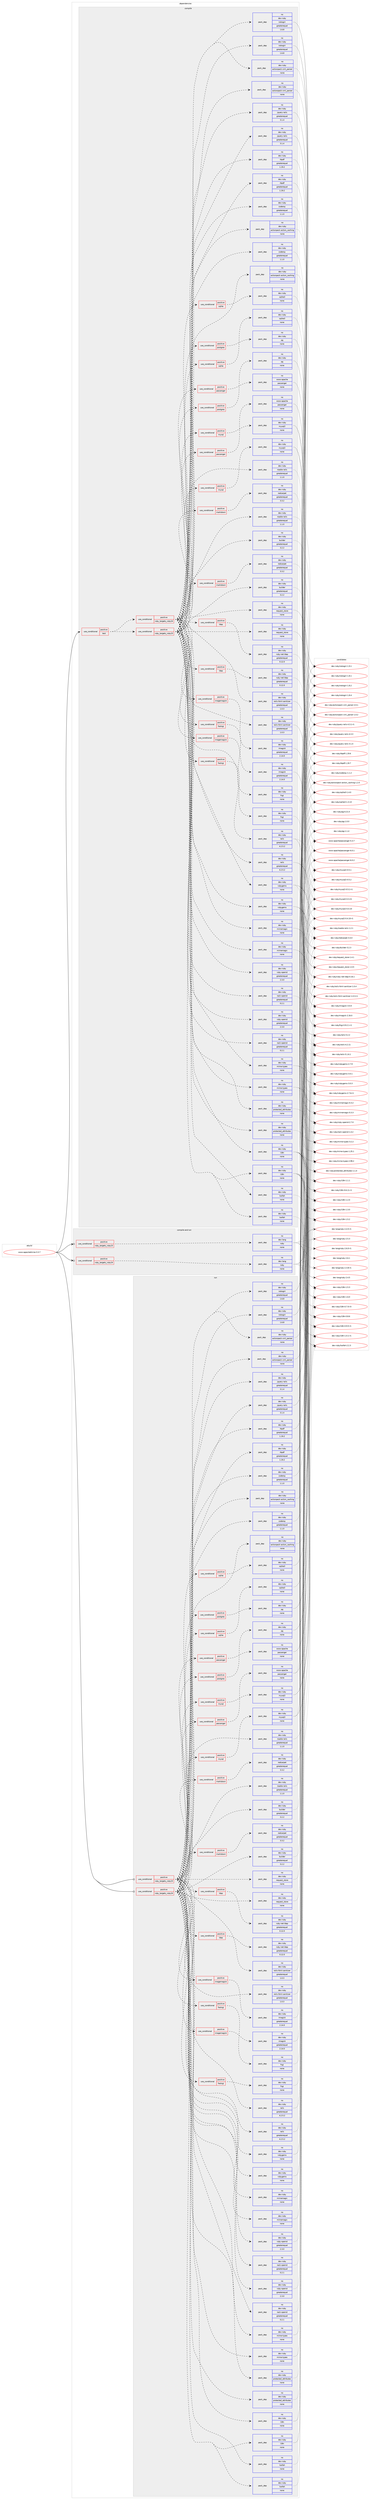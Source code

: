 digraph prolog {

# *************
# Graph options
# *************

newrank=true;
concentrate=true;
compound=true;
graph [rankdir=LR,fontname=Helvetica,fontsize=10,ranksep=1.5];#, ranksep=2.5, nodesep=0.2];
edge  [arrowhead=vee];
node  [fontname=Helvetica,fontsize=10];

# **********
# The ebuild
# **********

subgraph cluster_leftcol {
color=gray;
rank=same;
label=<<i>ebuild</i>>;
id [label="www-apps/redmine-3.3.7", color=red, width=4, href="../www-apps/redmine-3.3.7.svg"];
}

# ****************
# The dependencies
# ****************

subgraph cluster_midcol {
color=gray;
label=<<i>dependencies</i>>;
subgraph cluster_compile {
fillcolor="#eeeeee";
style=filled;
label=<<i>compile</i>>;
subgraph cond463536 {
dependency1746753 [label=<<TABLE BORDER="0" CELLBORDER="1" CELLSPACING="0" CELLPADDING="4"><TR><TD ROWSPAN="3" CELLPADDING="10">use_conditional</TD></TR><TR><TD>positive</TD></TR><TR><TD>test</TD></TR></TABLE>>, shape=none, color=red];
subgraph cond463537 {
dependency1746754 [label=<<TABLE BORDER="0" CELLBORDER="1" CELLSPACING="0" CELLPADDING="4"><TR><TD ROWSPAN="3" CELLPADDING="10">use_conditional</TD></TR><TR><TD>positive</TD></TR><TR><TD>ruby_targets_ruby23</TD></TR></TABLE>>, shape=none, color=red];
subgraph pack1254020 {
dependency1746755 [label=<<TABLE BORDER="0" CELLBORDER="1" CELLSPACING="0" CELLPADDING="4" WIDTH="220"><TR><TD ROWSPAN="6" CELLPADDING="30">pack_dep</TD></TR><TR><TD WIDTH="110">no</TD></TR><TR><TD>dev-ruby</TD></TR><TR><TD>actionpack-action_caching</TD></TR><TR><TD>none</TD></TR><TR><TD></TD></TR></TABLE>>, shape=none, color=blue];
}
dependency1746754:e -> dependency1746755:w [weight=20,style="dashed",arrowhead="vee"];
subgraph pack1254021 {
dependency1746756 [label=<<TABLE BORDER="0" CELLBORDER="1" CELLSPACING="0" CELLPADDING="4" WIDTH="220"><TR><TD ROWSPAN="6" CELLPADDING="30">pack_dep</TD></TR><TR><TD WIDTH="110">no</TD></TR><TR><TD>dev-ruby</TD></TR><TR><TD>actionpack-xml_parser</TD></TR><TR><TD>none</TD></TR><TR><TD></TD></TR></TABLE>>, shape=none, color=blue];
}
dependency1746754:e -> dependency1746756:w [weight=20,style="dashed",arrowhead="vee"];
subgraph pack1254022 {
dependency1746757 [label=<<TABLE BORDER="0" CELLBORDER="1" CELLSPACING="0" CELLPADDING="4" WIDTH="220"><TR><TD ROWSPAN="6" CELLPADDING="30">pack_dep</TD></TR><TR><TD WIDTH="110">no</TD></TR><TR><TD>dev-ruby</TD></TR><TR><TD>builder</TD></TR><TR><TD>greaterequal</TD></TR><TR><TD>3.2.2</TD></TR></TABLE>>, shape=none, color=blue];
}
dependency1746754:e -> dependency1746757:w [weight=20,style="dashed",arrowhead="vee"];
subgraph pack1254023 {
dependency1746758 [label=<<TABLE BORDER="0" CELLBORDER="1" CELLSPACING="0" CELLPADDING="4" WIDTH="220"><TR><TD ROWSPAN="6" CELLPADDING="30">pack_dep</TD></TR><TR><TD WIDTH="110">no</TD></TR><TR><TD>dev-ruby</TD></TR><TR><TD>coderay</TD></TR><TR><TD>greaterequal</TD></TR><TR><TD>1.1.0</TD></TR></TABLE>>, shape=none, color=blue];
}
dependency1746754:e -> dependency1746758:w [weight=20,style="dashed",arrowhead="vee"];
subgraph pack1254024 {
dependency1746759 [label=<<TABLE BORDER="0" CELLBORDER="1" CELLSPACING="0" CELLPADDING="4" WIDTH="220"><TR><TD ROWSPAN="6" CELLPADDING="30">pack_dep</TD></TR><TR><TD WIDTH="110">no</TD></TR><TR><TD>dev-ruby</TD></TR><TR><TD>i18n</TD></TR><TR><TD>none</TD></TR><TR><TD></TD></TR></TABLE>>, shape=none, color=blue];
}
dependency1746754:e -> dependency1746759:w [weight=20,style="dashed",arrowhead="vee"];
subgraph pack1254025 {
dependency1746760 [label=<<TABLE BORDER="0" CELLBORDER="1" CELLSPACING="0" CELLPADDING="4" WIDTH="220"><TR><TD ROWSPAN="6" CELLPADDING="30">pack_dep</TD></TR><TR><TD WIDTH="110">no</TD></TR><TR><TD>dev-ruby</TD></TR><TR><TD>jquery-rails</TD></TR><TR><TD>greaterequal</TD></TR><TR><TD>3.1.4</TD></TR></TABLE>>, shape=none, color=blue];
}
dependency1746754:e -> dependency1746760:w [weight=20,style="dashed",arrowhead="vee"];
subgraph pack1254026 {
dependency1746761 [label=<<TABLE BORDER="0" CELLBORDER="1" CELLSPACING="0" CELLPADDING="4" WIDTH="220"><TR><TD ROWSPAN="6" CELLPADDING="30">pack_dep</TD></TR><TR><TD WIDTH="110">no</TD></TR><TR><TD>dev-ruby</TD></TR><TR><TD>loofah</TD></TR><TR><TD>none</TD></TR><TR><TD></TD></TR></TABLE>>, shape=none, color=blue];
}
dependency1746754:e -> dependency1746761:w [weight=20,style="dashed",arrowhead="vee"];
subgraph pack1254027 {
dependency1746762 [label=<<TABLE BORDER="0" CELLBORDER="1" CELLSPACING="0" CELLPADDING="4" WIDTH="220"><TR><TD ROWSPAN="6" CELLPADDING="30">pack_dep</TD></TR><TR><TD WIDTH="110">no</TD></TR><TR><TD>dev-ruby</TD></TR><TR><TD>mime-types</TD></TR><TR><TD>none</TD></TR><TR><TD></TD></TR></TABLE>>, shape=none, color=blue];
}
dependency1746754:e -> dependency1746762:w [weight=20,style="dashed",arrowhead="vee"];
subgraph pack1254028 {
dependency1746763 [label=<<TABLE BORDER="0" CELLBORDER="1" CELLSPACING="0" CELLPADDING="4" WIDTH="220"><TR><TD ROWSPAN="6" CELLPADDING="30">pack_dep</TD></TR><TR><TD WIDTH="110">no</TD></TR><TR><TD>dev-ruby</TD></TR><TR><TD>mimemagic</TD></TR><TR><TD>none</TD></TR><TR><TD></TD></TR></TABLE>>, shape=none, color=blue];
}
dependency1746754:e -> dependency1746763:w [weight=20,style="dashed",arrowhead="vee"];
subgraph pack1254029 {
dependency1746764 [label=<<TABLE BORDER="0" CELLBORDER="1" CELLSPACING="0" CELLPADDING="4" WIDTH="220"><TR><TD ROWSPAN="6" CELLPADDING="30">pack_dep</TD></TR><TR><TD WIDTH="110">no</TD></TR><TR><TD>dev-ruby</TD></TR><TR><TD>nokogiri</TD></TR><TR><TD>greaterequal</TD></TR><TR><TD>1.6.8</TD></TR></TABLE>>, shape=none, color=blue];
}
dependency1746754:e -> dependency1746764:w [weight=20,style="dashed",arrowhead="vee"];
subgraph pack1254030 {
dependency1746765 [label=<<TABLE BORDER="0" CELLBORDER="1" CELLSPACING="0" CELLPADDING="4" WIDTH="220"><TR><TD ROWSPAN="6" CELLPADDING="30">pack_dep</TD></TR><TR><TD WIDTH="110">no</TD></TR><TR><TD>dev-ruby</TD></TR><TR><TD>protected_attributes</TD></TR><TR><TD>none</TD></TR><TR><TD></TD></TR></TABLE>>, shape=none, color=blue];
}
dependency1746754:e -> dependency1746765:w [weight=20,style="dashed",arrowhead="vee"];
subgraph pack1254031 {
dependency1746766 [label=<<TABLE BORDER="0" CELLBORDER="1" CELLSPACING="0" CELLPADDING="4" WIDTH="220"><TR><TD ROWSPAN="6" CELLPADDING="30">pack_dep</TD></TR><TR><TD WIDTH="110">no</TD></TR><TR><TD>dev-ruby</TD></TR><TR><TD>rack-openid</TD></TR><TR><TD>greaterequal</TD></TR><TR><TD>0.2.1</TD></TR></TABLE>>, shape=none, color=blue];
}
dependency1746754:e -> dependency1746766:w [weight=20,style="dashed",arrowhead="vee"];
subgraph pack1254032 {
dependency1746767 [label=<<TABLE BORDER="0" CELLBORDER="1" CELLSPACING="0" CELLPADDING="4" WIDTH="220"><TR><TD ROWSPAN="6" CELLPADDING="30">pack_dep</TD></TR><TR><TD WIDTH="110">no</TD></TR><TR><TD>dev-ruby</TD></TR><TR><TD>rails</TD></TR><TR><TD>greaterequal</TD></TR><TR><TD>4.2.5.2</TD></TR></TABLE>>, shape=none, color=blue];
}
dependency1746754:e -> dependency1746767:w [weight=20,style="dashed",arrowhead="vee"];
subgraph pack1254033 {
dependency1746768 [label=<<TABLE BORDER="0" CELLBORDER="1" CELLSPACING="0" CELLPADDING="4" WIDTH="220"><TR><TD ROWSPAN="6" CELLPADDING="30">pack_dep</TD></TR><TR><TD WIDTH="110">no</TD></TR><TR><TD>dev-ruby</TD></TR><TR><TD>rails-html-sanitizer</TD></TR><TR><TD>greaterequal</TD></TR><TR><TD>1.0.3</TD></TR></TABLE>>, shape=none, color=blue];
}
dependency1746754:e -> dependency1746768:w [weight=20,style="dashed",arrowhead="vee"];
subgraph pack1254034 {
dependency1746769 [label=<<TABLE BORDER="0" CELLBORDER="1" CELLSPACING="0" CELLPADDING="4" WIDTH="220"><TR><TD ROWSPAN="6" CELLPADDING="30">pack_dep</TD></TR><TR><TD WIDTH="110">no</TD></TR><TR><TD>dev-ruby</TD></TR><TR><TD>request_store</TD></TR><TR><TD>none</TD></TR><TR><TD></TD></TR></TABLE>>, shape=none, color=blue];
}
dependency1746754:e -> dependency1746769:w [weight=20,style="dashed",arrowhead="vee"];
subgraph pack1254035 {
dependency1746770 [label=<<TABLE BORDER="0" CELLBORDER="1" CELLSPACING="0" CELLPADDING="4" WIDTH="220"><TR><TD ROWSPAN="6" CELLPADDING="30">pack_dep</TD></TR><TR><TD WIDTH="110">no</TD></TR><TR><TD>dev-ruby</TD></TR><TR><TD>roadie-rails</TD></TR><TR><TD>greaterequal</TD></TR><TR><TD>1.1.0</TD></TR></TABLE>>, shape=none, color=blue];
}
dependency1746754:e -> dependency1746770:w [weight=20,style="dashed",arrowhead="vee"];
subgraph pack1254036 {
dependency1746771 [label=<<TABLE BORDER="0" CELLBORDER="1" CELLSPACING="0" CELLPADDING="4" WIDTH="220"><TR><TD ROWSPAN="6" CELLPADDING="30">pack_dep</TD></TR><TR><TD WIDTH="110">no</TD></TR><TR><TD>dev-ruby</TD></TR><TR><TD>rbpdf</TD></TR><TR><TD>greaterequal</TD></TR><TR><TD>1.19.2</TD></TR></TABLE>>, shape=none, color=blue];
}
dependency1746754:e -> dependency1746771:w [weight=20,style="dashed",arrowhead="vee"];
subgraph pack1254037 {
dependency1746772 [label=<<TABLE BORDER="0" CELLBORDER="1" CELLSPACING="0" CELLPADDING="4" WIDTH="220"><TR><TD ROWSPAN="6" CELLPADDING="30">pack_dep</TD></TR><TR><TD WIDTH="110">no</TD></TR><TR><TD>dev-ruby</TD></TR><TR><TD>ruby-openid</TD></TR><TR><TD>greaterequal</TD></TR><TR><TD>2.3.0</TD></TR></TABLE>>, shape=none, color=blue];
}
dependency1746754:e -> dependency1746772:w [weight=20,style="dashed",arrowhead="vee"];
subgraph pack1254038 {
dependency1746773 [label=<<TABLE BORDER="0" CELLBORDER="1" CELLSPACING="0" CELLPADDING="4" WIDTH="220"><TR><TD ROWSPAN="6" CELLPADDING="30">pack_dep</TD></TR><TR><TD WIDTH="110">no</TD></TR><TR><TD>dev-ruby</TD></TR><TR><TD>rubygems</TD></TR><TR><TD>none</TD></TR><TR><TD></TD></TR></TABLE>>, shape=none, color=blue];
}
dependency1746754:e -> dependency1746773:w [weight=20,style="dashed",arrowhead="vee"];
subgraph cond463538 {
dependency1746774 [label=<<TABLE BORDER="0" CELLBORDER="1" CELLSPACING="0" CELLPADDING="4"><TR><TD ROWSPAN="3" CELLPADDING="10">use_conditional</TD></TR><TR><TD>positive</TD></TR><TR><TD>fastcgi</TD></TR></TABLE>>, shape=none, color=red];
subgraph pack1254039 {
dependency1746775 [label=<<TABLE BORDER="0" CELLBORDER="1" CELLSPACING="0" CELLPADDING="4" WIDTH="220"><TR><TD ROWSPAN="6" CELLPADDING="30">pack_dep</TD></TR><TR><TD WIDTH="110">no</TD></TR><TR><TD>dev-ruby</TD></TR><TR><TD>fcgi</TD></TR><TR><TD>none</TD></TR><TR><TD></TD></TR></TABLE>>, shape=none, color=blue];
}
dependency1746774:e -> dependency1746775:w [weight=20,style="dashed",arrowhead="vee"];
}
dependency1746754:e -> dependency1746774:w [weight=20,style="dashed",arrowhead="vee"];
subgraph cond463539 {
dependency1746776 [label=<<TABLE BORDER="0" CELLBORDER="1" CELLSPACING="0" CELLPADDING="4"><TR><TD ROWSPAN="3" CELLPADDING="10">use_conditional</TD></TR><TR><TD>positive</TD></TR><TR><TD>imagemagick</TD></TR></TABLE>>, shape=none, color=red];
subgraph pack1254040 {
dependency1746777 [label=<<TABLE BORDER="0" CELLBORDER="1" CELLSPACING="0" CELLPADDING="4" WIDTH="220"><TR><TD ROWSPAN="6" CELLPADDING="30">pack_dep</TD></TR><TR><TD WIDTH="110">no</TD></TR><TR><TD>dev-ruby</TD></TR><TR><TD>rmagick</TD></TR><TR><TD>greaterequal</TD></TR><TR><TD>2.14.0</TD></TR></TABLE>>, shape=none, color=blue];
}
dependency1746776:e -> dependency1746777:w [weight=20,style="dashed",arrowhead="vee"];
}
dependency1746754:e -> dependency1746776:w [weight=20,style="dashed",arrowhead="vee"];
subgraph cond463540 {
dependency1746778 [label=<<TABLE BORDER="0" CELLBORDER="1" CELLSPACING="0" CELLPADDING="4"><TR><TD ROWSPAN="3" CELLPADDING="10">use_conditional</TD></TR><TR><TD>positive</TD></TR><TR><TD>ldap</TD></TR></TABLE>>, shape=none, color=red];
subgraph pack1254041 {
dependency1746779 [label=<<TABLE BORDER="0" CELLBORDER="1" CELLSPACING="0" CELLPADDING="4" WIDTH="220"><TR><TD ROWSPAN="6" CELLPADDING="30">pack_dep</TD></TR><TR><TD WIDTH="110">no</TD></TR><TR><TD>dev-ruby</TD></TR><TR><TD>ruby-net-ldap</TD></TR><TR><TD>greaterequal</TD></TR><TR><TD>0.12.0</TD></TR></TABLE>>, shape=none, color=blue];
}
dependency1746778:e -> dependency1746779:w [weight=20,style="dashed",arrowhead="vee"];
}
dependency1746754:e -> dependency1746778:w [weight=20,style="dashed",arrowhead="vee"];
subgraph cond463541 {
dependency1746780 [label=<<TABLE BORDER="0" CELLBORDER="1" CELLSPACING="0" CELLPADDING="4"><TR><TD ROWSPAN="3" CELLPADDING="10">use_conditional</TD></TR><TR><TD>positive</TD></TR><TR><TD>markdown</TD></TR></TABLE>>, shape=none, color=red];
subgraph pack1254042 {
dependency1746781 [label=<<TABLE BORDER="0" CELLBORDER="1" CELLSPACING="0" CELLPADDING="4" WIDTH="220"><TR><TD ROWSPAN="6" CELLPADDING="30">pack_dep</TD></TR><TR><TD WIDTH="110">no</TD></TR><TR><TD>dev-ruby</TD></TR><TR><TD>redcarpet</TD></TR><TR><TD>greaterequal</TD></TR><TR><TD>3.3.2</TD></TR></TABLE>>, shape=none, color=blue];
}
dependency1746780:e -> dependency1746781:w [weight=20,style="dashed",arrowhead="vee"];
}
dependency1746754:e -> dependency1746780:w [weight=20,style="dashed",arrowhead="vee"];
subgraph cond463542 {
dependency1746782 [label=<<TABLE BORDER="0" CELLBORDER="1" CELLSPACING="0" CELLPADDING="4"><TR><TD ROWSPAN="3" CELLPADDING="10">use_conditional</TD></TR><TR><TD>positive</TD></TR><TR><TD>mysql</TD></TR></TABLE>>, shape=none, color=red];
subgraph pack1254043 {
dependency1746783 [label=<<TABLE BORDER="0" CELLBORDER="1" CELLSPACING="0" CELLPADDING="4" WIDTH="220"><TR><TD ROWSPAN="6" CELLPADDING="30">pack_dep</TD></TR><TR><TD WIDTH="110">no</TD></TR><TR><TD>dev-ruby</TD></TR><TR><TD>mysql2</TD></TR><TR><TD>none</TD></TR><TR><TD></TD></TR></TABLE>>, shape=none, color=blue];
}
dependency1746782:e -> dependency1746783:w [weight=20,style="dashed",arrowhead="vee"];
}
dependency1746754:e -> dependency1746782:w [weight=20,style="dashed",arrowhead="vee"];
subgraph cond463543 {
dependency1746784 [label=<<TABLE BORDER="0" CELLBORDER="1" CELLSPACING="0" CELLPADDING="4"><TR><TD ROWSPAN="3" CELLPADDING="10">use_conditional</TD></TR><TR><TD>positive</TD></TR><TR><TD>passenger</TD></TR></TABLE>>, shape=none, color=red];
subgraph pack1254044 {
dependency1746785 [label=<<TABLE BORDER="0" CELLBORDER="1" CELLSPACING="0" CELLPADDING="4" WIDTH="220"><TR><TD ROWSPAN="6" CELLPADDING="30">pack_dep</TD></TR><TR><TD WIDTH="110">no</TD></TR><TR><TD>www-apache</TD></TR><TR><TD>passenger</TD></TR><TR><TD>none</TD></TR><TR><TD></TD></TR></TABLE>>, shape=none, color=blue];
}
dependency1746784:e -> dependency1746785:w [weight=20,style="dashed",arrowhead="vee"];
}
dependency1746754:e -> dependency1746784:w [weight=20,style="dashed",arrowhead="vee"];
subgraph cond463544 {
dependency1746786 [label=<<TABLE BORDER="0" CELLBORDER="1" CELLSPACING="0" CELLPADDING="4"><TR><TD ROWSPAN="3" CELLPADDING="10">use_conditional</TD></TR><TR><TD>positive</TD></TR><TR><TD>postgres</TD></TR></TABLE>>, shape=none, color=red];
subgraph pack1254045 {
dependency1746787 [label=<<TABLE BORDER="0" CELLBORDER="1" CELLSPACING="0" CELLPADDING="4" WIDTH="220"><TR><TD ROWSPAN="6" CELLPADDING="30">pack_dep</TD></TR><TR><TD WIDTH="110">no</TD></TR><TR><TD>dev-ruby</TD></TR><TR><TD>pg</TD></TR><TR><TD>none</TD></TR><TR><TD></TD></TR></TABLE>>, shape=none, color=blue];
}
dependency1746786:e -> dependency1746787:w [weight=20,style="dashed",arrowhead="vee"];
}
dependency1746754:e -> dependency1746786:w [weight=20,style="dashed",arrowhead="vee"];
subgraph cond463545 {
dependency1746788 [label=<<TABLE BORDER="0" CELLBORDER="1" CELLSPACING="0" CELLPADDING="4"><TR><TD ROWSPAN="3" CELLPADDING="10">use_conditional</TD></TR><TR><TD>positive</TD></TR><TR><TD>sqlite</TD></TR></TABLE>>, shape=none, color=red];
subgraph pack1254046 {
dependency1746789 [label=<<TABLE BORDER="0" CELLBORDER="1" CELLSPACING="0" CELLPADDING="4" WIDTH="220"><TR><TD ROWSPAN="6" CELLPADDING="30">pack_dep</TD></TR><TR><TD WIDTH="110">no</TD></TR><TR><TD>dev-ruby</TD></TR><TR><TD>sqlite3</TD></TR><TR><TD>none</TD></TR><TR><TD></TD></TR></TABLE>>, shape=none, color=blue];
}
dependency1746788:e -> dependency1746789:w [weight=20,style="dashed",arrowhead="vee"];
}
dependency1746754:e -> dependency1746788:w [weight=20,style="dashed",arrowhead="vee"];
}
dependency1746753:e -> dependency1746754:w [weight=20,style="dashed",arrowhead="vee"];
subgraph cond463546 {
dependency1746790 [label=<<TABLE BORDER="0" CELLBORDER="1" CELLSPACING="0" CELLPADDING="4"><TR><TD ROWSPAN="3" CELLPADDING="10">use_conditional</TD></TR><TR><TD>positive</TD></TR><TR><TD>ruby_targets_ruby24</TD></TR></TABLE>>, shape=none, color=red];
subgraph pack1254047 {
dependency1746791 [label=<<TABLE BORDER="0" CELLBORDER="1" CELLSPACING="0" CELLPADDING="4" WIDTH="220"><TR><TD ROWSPAN="6" CELLPADDING="30">pack_dep</TD></TR><TR><TD WIDTH="110">no</TD></TR><TR><TD>dev-ruby</TD></TR><TR><TD>actionpack-action_caching</TD></TR><TR><TD>none</TD></TR><TR><TD></TD></TR></TABLE>>, shape=none, color=blue];
}
dependency1746790:e -> dependency1746791:w [weight=20,style="dashed",arrowhead="vee"];
subgraph pack1254048 {
dependency1746792 [label=<<TABLE BORDER="0" CELLBORDER="1" CELLSPACING="0" CELLPADDING="4" WIDTH="220"><TR><TD ROWSPAN="6" CELLPADDING="30">pack_dep</TD></TR><TR><TD WIDTH="110">no</TD></TR><TR><TD>dev-ruby</TD></TR><TR><TD>actionpack-xml_parser</TD></TR><TR><TD>none</TD></TR><TR><TD></TD></TR></TABLE>>, shape=none, color=blue];
}
dependency1746790:e -> dependency1746792:w [weight=20,style="dashed",arrowhead="vee"];
subgraph pack1254049 {
dependency1746793 [label=<<TABLE BORDER="0" CELLBORDER="1" CELLSPACING="0" CELLPADDING="4" WIDTH="220"><TR><TD ROWSPAN="6" CELLPADDING="30">pack_dep</TD></TR><TR><TD WIDTH="110">no</TD></TR><TR><TD>dev-ruby</TD></TR><TR><TD>builder</TD></TR><TR><TD>greaterequal</TD></TR><TR><TD>3.2.2</TD></TR></TABLE>>, shape=none, color=blue];
}
dependency1746790:e -> dependency1746793:w [weight=20,style="dashed",arrowhead="vee"];
subgraph pack1254050 {
dependency1746794 [label=<<TABLE BORDER="0" CELLBORDER="1" CELLSPACING="0" CELLPADDING="4" WIDTH="220"><TR><TD ROWSPAN="6" CELLPADDING="30">pack_dep</TD></TR><TR><TD WIDTH="110">no</TD></TR><TR><TD>dev-ruby</TD></TR><TR><TD>coderay</TD></TR><TR><TD>greaterequal</TD></TR><TR><TD>1.1.0</TD></TR></TABLE>>, shape=none, color=blue];
}
dependency1746790:e -> dependency1746794:w [weight=20,style="dashed",arrowhead="vee"];
subgraph pack1254051 {
dependency1746795 [label=<<TABLE BORDER="0" CELLBORDER="1" CELLSPACING="0" CELLPADDING="4" WIDTH="220"><TR><TD ROWSPAN="6" CELLPADDING="30">pack_dep</TD></TR><TR><TD WIDTH="110">no</TD></TR><TR><TD>dev-ruby</TD></TR><TR><TD>i18n</TD></TR><TR><TD>none</TD></TR><TR><TD></TD></TR></TABLE>>, shape=none, color=blue];
}
dependency1746790:e -> dependency1746795:w [weight=20,style="dashed",arrowhead="vee"];
subgraph pack1254052 {
dependency1746796 [label=<<TABLE BORDER="0" CELLBORDER="1" CELLSPACING="0" CELLPADDING="4" WIDTH="220"><TR><TD ROWSPAN="6" CELLPADDING="30">pack_dep</TD></TR><TR><TD WIDTH="110">no</TD></TR><TR><TD>dev-ruby</TD></TR><TR><TD>jquery-rails</TD></TR><TR><TD>greaterequal</TD></TR><TR><TD>3.1.4</TD></TR></TABLE>>, shape=none, color=blue];
}
dependency1746790:e -> dependency1746796:w [weight=20,style="dashed",arrowhead="vee"];
subgraph pack1254053 {
dependency1746797 [label=<<TABLE BORDER="0" CELLBORDER="1" CELLSPACING="0" CELLPADDING="4" WIDTH="220"><TR><TD ROWSPAN="6" CELLPADDING="30">pack_dep</TD></TR><TR><TD WIDTH="110">no</TD></TR><TR><TD>dev-ruby</TD></TR><TR><TD>loofah</TD></TR><TR><TD>none</TD></TR><TR><TD></TD></TR></TABLE>>, shape=none, color=blue];
}
dependency1746790:e -> dependency1746797:w [weight=20,style="dashed",arrowhead="vee"];
subgraph pack1254054 {
dependency1746798 [label=<<TABLE BORDER="0" CELLBORDER="1" CELLSPACING="0" CELLPADDING="4" WIDTH="220"><TR><TD ROWSPAN="6" CELLPADDING="30">pack_dep</TD></TR><TR><TD WIDTH="110">no</TD></TR><TR><TD>dev-ruby</TD></TR><TR><TD>mime-types</TD></TR><TR><TD>none</TD></TR><TR><TD></TD></TR></TABLE>>, shape=none, color=blue];
}
dependency1746790:e -> dependency1746798:w [weight=20,style="dashed",arrowhead="vee"];
subgraph pack1254055 {
dependency1746799 [label=<<TABLE BORDER="0" CELLBORDER="1" CELLSPACING="0" CELLPADDING="4" WIDTH="220"><TR><TD ROWSPAN="6" CELLPADDING="30">pack_dep</TD></TR><TR><TD WIDTH="110">no</TD></TR><TR><TD>dev-ruby</TD></TR><TR><TD>mimemagic</TD></TR><TR><TD>none</TD></TR><TR><TD></TD></TR></TABLE>>, shape=none, color=blue];
}
dependency1746790:e -> dependency1746799:w [weight=20,style="dashed",arrowhead="vee"];
subgraph pack1254056 {
dependency1746800 [label=<<TABLE BORDER="0" CELLBORDER="1" CELLSPACING="0" CELLPADDING="4" WIDTH="220"><TR><TD ROWSPAN="6" CELLPADDING="30">pack_dep</TD></TR><TR><TD WIDTH="110">no</TD></TR><TR><TD>dev-ruby</TD></TR><TR><TD>nokogiri</TD></TR><TR><TD>greaterequal</TD></TR><TR><TD>1.6.8</TD></TR></TABLE>>, shape=none, color=blue];
}
dependency1746790:e -> dependency1746800:w [weight=20,style="dashed",arrowhead="vee"];
subgraph pack1254057 {
dependency1746801 [label=<<TABLE BORDER="0" CELLBORDER="1" CELLSPACING="0" CELLPADDING="4" WIDTH="220"><TR><TD ROWSPAN="6" CELLPADDING="30">pack_dep</TD></TR><TR><TD WIDTH="110">no</TD></TR><TR><TD>dev-ruby</TD></TR><TR><TD>protected_attributes</TD></TR><TR><TD>none</TD></TR><TR><TD></TD></TR></TABLE>>, shape=none, color=blue];
}
dependency1746790:e -> dependency1746801:w [weight=20,style="dashed",arrowhead="vee"];
subgraph pack1254058 {
dependency1746802 [label=<<TABLE BORDER="0" CELLBORDER="1" CELLSPACING="0" CELLPADDING="4" WIDTH="220"><TR><TD ROWSPAN="6" CELLPADDING="30">pack_dep</TD></TR><TR><TD WIDTH="110">no</TD></TR><TR><TD>dev-ruby</TD></TR><TR><TD>rack-openid</TD></TR><TR><TD>greaterequal</TD></TR><TR><TD>0.2.1</TD></TR></TABLE>>, shape=none, color=blue];
}
dependency1746790:e -> dependency1746802:w [weight=20,style="dashed",arrowhead="vee"];
subgraph pack1254059 {
dependency1746803 [label=<<TABLE BORDER="0" CELLBORDER="1" CELLSPACING="0" CELLPADDING="4" WIDTH="220"><TR><TD ROWSPAN="6" CELLPADDING="30">pack_dep</TD></TR><TR><TD WIDTH="110">no</TD></TR><TR><TD>dev-ruby</TD></TR><TR><TD>rails</TD></TR><TR><TD>greaterequal</TD></TR><TR><TD>4.2.5.2</TD></TR></TABLE>>, shape=none, color=blue];
}
dependency1746790:e -> dependency1746803:w [weight=20,style="dashed",arrowhead="vee"];
subgraph pack1254060 {
dependency1746804 [label=<<TABLE BORDER="0" CELLBORDER="1" CELLSPACING="0" CELLPADDING="4" WIDTH="220"><TR><TD ROWSPAN="6" CELLPADDING="30">pack_dep</TD></TR><TR><TD WIDTH="110">no</TD></TR><TR><TD>dev-ruby</TD></TR><TR><TD>rails-html-sanitizer</TD></TR><TR><TD>greaterequal</TD></TR><TR><TD>1.0.3</TD></TR></TABLE>>, shape=none, color=blue];
}
dependency1746790:e -> dependency1746804:w [weight=20,style="dashed",arrowhead="vee"];
subgraph pack1254061 {
dependency1746805 [label=<<TABLE BORDER="0" CELLBORDER="1" CELLSPACING="0" CELLPADDING="4" WIDTH="220"><TR><TD ROWSPAN="6" CELLPADDING="30">pack_dep</TD></TR><TR><TD WIDTH="110">no</TD></TR><TR><TD>dev-ruby</TD></TR><TR><TD>request_store</TD></TR><TR><TD>none</TD></TR><TR><TD></TD></TR></TABLE>>, shape=none, color=blue];
}
dependency1746790:e -> dependency1746805:w [weight=20,style="dashed",arrowhead="vee"];
subgraph pack1254062 {
dependency1746806 [label=<<TABLE BORDER="0" CELLBORDER="1" CELLSPACING="0" CELLPADDING="4" WIDTH="220"><TR><TD ROWSPAN="6" CELLPADDING="30">pack_dep</TD></TR><TR><TD WIDTH="110">no</TD></TR><TR><TD>dev-ruby</TD></TR><TR><TD>roadie-rails</TD></TR><TR><TD>greaterequal</TD></TR><TR><TD>1.1.0</TD></TR></TABLE>>, shape=none, color=blue];
}
dependency1746790:e -> dependency1746806:w [weight=20,style="dashed",arrowhead="vee"];
subgraph pack1254063 {
dependency1746807 [label=<<TABLE BORDER="0" CELLBORDER="1" CELLSPACING="0" CELLPADDING="4" WIDTH="220"><TR><TD ROWSPAN="6" CELLPADDING="30">pack_dep</TD></TR><TR><TD WIDTH="110">no</TD></TR><TR><TD>dev-ruby</TD></TR><TR><TD>rbpdf</TD></TR><TR><TD>greaterequal</TD></TR><TR><TD>1.19.2</TD></TR></TABLE>>, shape=none, color=blue];
}
dependency1746790:e -> dependency1746807:w [weight=20,style="dashed",arrowhead="vee"];
subgraph pack1254064 {
dependency1746808 [label=<<TABLE BORDER="0" CELLBORDER="1" CELLSPACING="0" CELLPADDING="4" WIDTH="220"><TR><TD ROWSPAN="6" CELLPADDING="30">pack_dep</TD></TR><TR><TD WIDTH="110">no</TD></TR><TR><TD>dev-ruby</TD></TR><TR><TD>ruby-openid</TD></TR><TR><TD>greaterequal</TD></TR><TR><TD>2.3.0</TD></TR></TABLE>>, shape=none, color=blue];
}
dependency1746790:e -> dependency1746808:w [weight=20,style="dashed",arrowhead="vee"];
subgraph pack1254065 {
dependency1746809 [label=<<TABLE BORDER="0" CELLBORDER="1" CELLSPACING="0" CELLPADDING="4" WIDTH="220"><TR><TD ROWSPAN="6" CELLPADDING="30">pack_dep</TD></TR><TR><TD WIDTH="110">no</TD></TR><TR><TD>dev-ruby</TD></TR><TR><TD>rubygems</TD></TR><TR><TD>none</TD></TR><TR><TD></TD></TR></TABLE>>, shape=none, color=blue];
}
dependency1746790:e -> dependency1746809:w [weight=20,style="dashed",arrowhead="vee"];
subgraph cond463547 {
dependency1746810 [label=<<TABLE BORDER="0" CELLBORDER="1" CELLSPACING="0" CELLPADDING="4"><TR><TD ROWSPAN="3" CELLPADDING="10">use_conditional</TD></TR><TR><TD>positive</TD></TR><TR><TD>fastcgi</TD></TR></TABLE>>, shape=none, color=red];
subgraph pack1254066 {
dependency1746811 [label=<<TABLE BORDER="0" CELLBORDER="1" CELLSPACING="0" CELLPADDING="4" WIDTH="220"><TR><TD ROWSPAN="6" CELLPADDING="30">pack_dep</TD></TR><TR><TD WIDTH="110">no</TD></TR><TR><TD>dev-ruby</TD></TR><TR><TD>fcgi</TD></TR><TR><TD>none</TD></TR><TR><TD></TD></TR></TABLE>>, shape=none, color=blue];
}
dependency1746810:e -> dependency1746811:w [weight=20,style="dashed",arrowhead="vee"];
}
dependency1746790:e -> dependency1746810:w [weight=20,style="dashed",arrowhead="vee"];
subgraph cond463548 {
dependency1746812 [label=<<TABLE BORDER="0" CELLBORDER="1" CELLSPACING="0" CELLPADDING="4"><TR><TD ROWSPAN="3" CELLPADDING="10">use_conditional</TD></TR><TR><TD>positive</TD></TR><TR><TD>imagemagick</TD></TR></TABLE>>, shape=none, color=red];
subgraph pack1254067 {
dependency1746813 [label=<<TABLE BORDER="0" CELLBORDER="1" CELLSPACING="0" CELLPADDING="4" WIDTH="220"><TR><TD ROWSPAN="6" CELLPADDING="30">pack_dep</TD></TR><TR><TD WIDTH="110">no</TD></TR><TR><TD>dev-ruby</TD></TR><TR><TD>rmagick</TD></TR><TR><TD>greaterequal</TD></TR><TR><TD>2.14.0</TD></TR></TABLE>>, shape=none, color=blue];
}
dependency1746812:e -> dependency1746813:w [weight=20,style="dashed",arrowhead="vee"];
}
dependency1746790:e -> dependency1746812:w [weight=20,style="dashed",arrowhead="vee"];
subgraph cond463549 {
dependency1746814 [label=<<TABLE BORDER="0" CELLBORDER="1" CELLSPACING="0" CELLPADDING="4"><TR><TD ROWSPAN="3" CELLPADDING="10">use_conditional</TD></TR><TR><TD>positive</TD></TR><TR><TD>ldap</TD></TR></TABLE>>, shape=none, color=red];
subgraph pack1254068 {
dependency1746815 [label=<<TABLE BORDER="0" CELLBORDER="1" CELLSPACING="0" CELLPADDING="4" WIDTH="220"><TR><TD ROWSPAN="6" CELLPADDING="30">pack_dep</TD></TR><TR><TD WIDTH="110">no</TD></TR><TR><TD>dev-ruby</TD></TR><TR><TD>ruby-net-ldap</TD></TR><TR><TD>greaterequal</TD></TR><TR><TD>0.12.0</TD></TR></TABLE>>, shape=none, color=blue];
}
dependency1746814:e -> dependency1746815:w [weight=20,style="dashed",arrowhead="vee"];
}
dependency1746790:e -> dependency1746814:w [weight=20,style="dashed",arrowhead="vee"];
subgraph cond463550 {
dependency1746816 [label=<<TABLE BORDER="0" CELLBORDER="1" CELLSPACING="0" CELLPADDING="4"><TR><TD ROWSPAN="3" CELLPADDING="10">use_conditional</TD></TR><TR><TD>positive</TD></TR><TR><TD>markdown</TD></TR></TABLE>>, shape=none, color=red];
subgraph pack1254069 {
dependency1746817 [label=<<TABLE BORDER="0" CELLBORDER="1" CELLSPACING="0" CELLPADDING="4" WIDTH="220"><TR><TD ROWSPAN="6" CELLPADDING="30">pack_dep</TD></TR><TR><TD WIDTH="110">no</TD></TR><TR><TD>dev-ruby</TD></TR><TR><TD>redcarpet</TD></TR><TR><TD>greaterequal</TD></TR><TR><TD>3.3.2</TD></TR></TABLE>>, shape=none, color=blue];
}
dependency1746816:e -> dependency1746817:w [weight=20,style="dashed",arrowhead="vee"];
}
dependency1746790:e -> dependency1746816:w [weight=20,style="dashed",arrowhead="vee"];
subgraph cond463551 {
dependency1746818 [label=<<TABLE BORDER="0" CELLBORDER="1" CELLSPACING="0" CELLPADDING="4"><TR><TD ROWSPAN="3" CELLPADDING="10">use_conditional</TD></TR><TR><TD>positive</TD></TR><TR><TD>mysql</TD></TR></TABLE>>, shape=none, color=red];
subgraph pack1254070 {
dependency1746819 [label=<<TABLE BORDER="0" CELLBORDER="1" CELLSPACING="0" CELLPADDING="4" WIDTH="220"><TR><TD ROWSPAN="6" CELLPADDING="30">pack_dep</TD></TR><TR><TD WIDTH="110">no</TD></TR><TR><TD>dev-ruby</TD></TR><TR><TD>mysql2</TD></TR><TR><TD>none</TD></TR><TR><TD></TD></TR></TABLE>>, shape=none, color=blue];
}
dependency1746818:e -> dependency1746819:w [weight=20,style="dashed",arrowhead="vee"];
}
dependency1746790:e -> dependency1746818:w [weight=20,style="dashed",arrowhead="vee"];
subgraph cond463552 {
dependency1746820 [label=<<TABLE BORDER="0" CELLBORDER="1" CELLSPACING="0" CELLPADDING="4"><TR><TD ROWSPAN="3" CELLPADDING="10">use_conditional</TD></TR><TR><TD>positive</TD></TR><TR><TD>passenger</TD></TR></TABLE>>, shape=none, color=red];
subgraph pack1254071 {
dependency1746821 [label=<<TABLE BORDER="0" CELLBORDER="1" CELLSPACING="0" CELLPADDING="4" WIDTH="220"><TR><TD ROWSPAN="6" CELLPADDING="30">pack_dep</TD></TR><TR><TD WIDTH="110">no</TD></TR><TR><TD>www-apache</TD></TR><TR><TD>passenger</TD></TR><TR><TD>none</TD></TR><TR><TD></TD></TR></TABLE>>, shape=none, color=blue];
}
dependency1746820:e -> dependency1746821:w [weight=20,style="dashed",arrowhead="vee"];
}
dependency1746790:e -> dependency1746820:w [weight=20,style="dashed",arrowhead="vee"];
subgraph cond463553 {
dependency1746822 [label=<<TABLE BORDER="0" CELLBORDER="1" CELLSPACING="0" CELLPADDING="4"><TR><TD ROWSPAN="3" CELLPADDING="10">use_conditional</TD></TR><TR><TD>positive</TD></TR><TR><TD>postgres</TD></TR></TABLE>>, shape=none, color=red];
subgraph pack1254072 {
dependency1746823 [label=<<TABLE BORDER="0" CELLBORDER="1" CELLSPACING="0" CELLPADDING="4" WIDTH="220"><TR><TD ROWSPAN="6" CELLPADDING="30">pack_dep</TD></TR><TR><TD WIDTH="110">no</TD></TR><TR><TD>dev-ruby</TD></TR><TR><TD>pg</TD></TR><TR><TD>none</TD></TR><TR><TD></TD></TR></TABLE>>, shape=none, color=blue];
}
dependency1746822:e -> dependency1746823:w [weight=20,style="dashed",arrowhead="vee"];
}
dependency1746790:e -> dependency1746822:w [weight=20,style="dashed",arrowhead="vee"];
subgraph cond463554 {
dependency1746824 [label=<<TABLE BORDER="0" CELLBORDER="1" CELLSPACING="0" CELLPADDING="4"><TR><TD ROWSPAN="3" CELLPADDING="10">use_conditional</TD></TR><TR><TD>positive</TD></TR><TR><TD>sqlite</TD></TR></TABLE>>, shape=none, color=red];
subgraph pack1254073 {
dependency1746825 [label=<<TABLE BORDER="0" CELLBORDER="1" CELLSPACING="0" CELLPADDING="4" WIDTH="220"><TR><TD ROWSPAN="6" CELLPADDING="30">pack_dep</TD></TR><TR><TD WIDTH="110">no</TD></TR><TR><TD>dev-ruby</TD></TR><TR><TD>sqlite3</TD></TR><TR><TD>none</TD></TR><TR><TD></TD></TR></TABLE>>, shape=none, color=blue];
}
dependency1746824:e -> dependency1746825:w [weight=20,style="dashed",arrowhead="vee"];
}
dependency1746790:e -> dependency1746824:w [weight=20,style="dashed",arrowhead="vee"];
}
dependency1746753:e -> dependency1746790:w [weight=20,style="dashed",arrowhead="vee"];
}
id:e -> dependency1746753:w [weight=20,style="solid",arrowhead="vee"];
}
subgraph cluster_compileandrun {
fillcolor="#eeeeee";
style=filled;
label=<<i>compile and run</i>>;
subgraph cond463555 {
dependency1746826 [label=<<TABLE BORDER="0" CELLBORDER="1" CELLSPACING="0" CELLPADDING="4"><TR><TD ROWSPAN="3" CELLPADDING="10">use_conditional</TD></TR><TR><TD>positive</TD></TR><TR><TD>ruby_targets_ruby23</TD></TR></TABLE>>, shape=none, color=red];
subgraph pack1254074 {
dependency1746827 [label=<<TABLE BORDER="0" CELLBORDER="1" CELLSPACING="0" CELLPADDING="4" WIDTH="220"><TR><TD ROWSPAN="6" CELLPADDING="30">pack_dep</TD></TR><TR><TD WIDTH="110">no</TD></TR><TR><TD>dev-lang</TD></TR><TR><TD>ruby</TD></TR><TR><TD>none</TD></TR><TR><TD></TD></TR></TABLE>>, shape=none, color=blue];
}
dependency1746826:e -> dependency1746827:w [weight=20,style="dashed",arrowhead="vee"];
}
id:e -> dependency1746826:w [weight=20,style="solid",arrowhead="odotvee"];
subgraph cond463556 {
dependency1746828 [label=<<TABLE BORDER="0" CELLBORDER="1" CELLSPACING="0" CELLPADDING="4"><TR><TD ROWSPAN="3" CELLPADDING="10">use_conditional</TD></TR><TR><TD>positive</TD></TR><TR><TD>ruby_targets_ruby24</TD></TR></TABLE>>, shape=none, color=red];
subgraph pack1254075 {
dependency1746829 [label=<<TABLE BORDER="0" CELLBORDER="1" CELLSPACING="0" CELLPADDING="4" WIDTH="220"><TR><TD ROWSPAN="6" CELLPADDING="30">pack_dep</TD></TR><TR><TD WIDTH="110">no</TD></TR><TR><TD>dev-lang</TD></TR><TR><TD>ruby</TD></TR><TR><TD>none</TD></TR><TR><TD></TD></TR></TABLE>>, shape=none, color=blue];
}
dependency1746828:e -> dependency1746829:w [weight=20,style="dashed",arrowhead="vee"];
}
id:e -> dependency1746828:w [weight=20,style="solid",arrowhead="odotvee"];
}
subgraph cluster_run {
fillcolor="#eeeeee";
style=filled;
label=<<i>run</i>>;
subgraph cond463557 {
dependency1746830 [label=<<TABLE BORDER="0" CELLBORDER="1" CELLSPACING="0" CELLPADDING="4"><TR><TD ROWSPAN="3" CELLPADDING="10">use_conditional</TD></TR><TR><TD>positive</TD></TR><TR><TD>ruby_targets_ruby23</TD></TR></TABLE>>, shape=none, color=red];
subgraph pack1254076 {
dependency1746831 [label=<<TABLE BORDER="0" CELLBORDER="1" CELLSPACING="0" CELLPADDING="4" WIDTH="220"><TR><TD ROWSPAN="6" CELLPADDING="30">pack_dep</TD></TR><TR><TD WIDTH="110">no</TD></TR><TR><TD>dev-ruby</TD></TR><TR><TD>actionpack-action_caching</TD></TR><TR><TD>none</TD></TR><TR><TD></TD></TR></TABLE>>, shape=none, color=blue];
}
dependency1746830:e -> dependency1746831:w [weight=20,style="dashed",arrowhead="vee"];
subgraph pack1254077 {
dependency1746832 [label=<<TABLE BORDER="0" CELLBORDER="1" CELLSPACING="0" CELLPADDING="4" WIDTH="220"><TR><TD ROWSPAN="6" CELLPADDING="30">pack_dep</TD></TR><TR><TD WIDTH="110">no</TD></TR><TR><TD>dev-ruby</TD></TR><TR><TD>actionpack-xml_parser</TD></TR><TR><TD>none</TD></TR><TR><TD></TD></TR></TABLE>>, shape=none, color=blue];
}
dependency1746830:e -> dependency1746832:w [weight=20,style="dashed",arrowhead="vee"];
subgraph pack1254078 {
dependency1746833 [label=<<TABLE BORDER="0" CELLBORDER="1" CELLSPACING="0" CELLPADDING="4" WIDTH="220"><TR><TD ROWSPAN="6" CELLPADDING="30">pack_dep</TD></TR><TR><TD WIDTH="110">no</TD></TR><TR><TD>dev-ruby</TD></TR><TR><TD>builder</TD></TR><TR><TD>greaterequal</TD></TR><TR><TD>3.2.2</TD></TR></TABLE>>, shape=none, color=blue];
}
dependency1746830:e -> dependency1746833:w [weight=20,style="dashed",arrowhead="vee"];
subgraph pack1254079 {
dependency1746834 [label=<<TABLE BORDER="0" CELLBORDER="1" CELLSPACING="0" CELLPADDING="4" WIDTH="220"><TR><TD ROWSPAN="6" CELLPADDING="30">pack_dep</TD></TR><TR><TD WIDTH="110">no</TD></TR><TR><TD>dev-ruby</TD></TR><TR><TD>coderay</TD></TR><TR><TD>greaterequal</TD></TR><TR><TD>1.1.0</TD></TR></TABLE>>, shape=none, color=blue];
}
dependency1746830:e -> dependency1746834:w [weight=20,style="dashed",arrowhead="vee"];
subgraph pack1254080 {
dependency1746835 [label=<<TABLE BORDER="0" CELLBORDER="1" CELLSPACING="0" CELLPADDING="4" WIDTH="220"><TR><TD ROWSPAN="6" CELLPADDING="30">pack_dep</TD></TR><TR><TD WIDTH="110">no</TD></TR><TR><TD>dev-ruby</TD></TR><TR><TD>i18n</TD></TR><TR><TD>none</TD></TR><TR><TD></TD></TR></TABLE>>, shape=none, color=blue];
}
dependency1746830:e -> dependency1746835:w [weight=20,style="dashed",arrowhead="vee"];
subgraph pack1254081 {
dependency1746836 [label=<<TABLE BORDER="0" CELLBORDER="1" CELLSPACING="0" CELLPADDING="4" WIDTH="220"><TR><TD ROWSPAN="6" CELLPADDING="30">pack_dep</TD></TR><TR><TD WIDTH="110">no</TD></TR><TR><TD>dev-ruby</TD></TR><TR><TD>jquery-rails</TD></TR><TR><TD>greaterequal</TD></TR><TR><TD>3.1.4</TD></TR></TABLE>>, shape=none, color=blue];
}
dependency1746830:e -> dependency1746836:w [weight=20,style="dashed",arrowhead="vee"];
subgraph pack1254082 {
dependency1746837 [label=<<TABLE BORDER="0" CELLBORDER="1" CELLSPACING="0" CELLPADDING="4" WIDTH="220"><TR><TD ROWSPAN="6" CELLPADDING="30">pack_dep</TD></TR><TR><TD WIDTH="110">no</TD></TR><TR><TD>dev-ruby</TD></TR><TR><TD>loofah</TD></TR><TR><TD>none</TD></TR><TR><TD></TD></TR></TABLE>>, shape=none, color=blue];
}
dependency1746830:e -> dependency1746837:w [weight=20,style="dashed",arrowhead="vee"];
subgraph pack1254083 {
dependency1746838 [label=<<TABLE BORDER="0" CELLBORDER="1" CELLSPACING="0" CELLPADDING="4" WIDTH="220"><TR><TD ROWSPAN="6" CELLPADDING="30">pack_dep</TD></TR><TR><TD WIDTH="110">no</TD></TR><TR><TD>dev-ruby</TD></TR><TR><TD>mime-types</TD></TR><TR><TD>none</TD></TR><TR><TD></TD></TR></TABLE>>, shape=none, color=blue];
}
dependency1746830:e -> dependency1746838:w [weight=20,style="dashed",arrowhead="vee"];
subgraph pack1254084 {
dependency1746839 [label=<<TABLE BORDER="0" CELLBORDER="1" CELLSPACING="0" CELLPADDING="4" WIDTH="220"><TR><TD ROWSPAN="6" CELLPADDING="30">pack_dep</TD></TR><TR><TD WIDTH="110">no</TD></TR><TR><TD>dev-ruby</TD></TR><TR><TD>mimemagic</TD></TR><TR><TD>none</TD></TR><TR><TD></TD></TR></TABLE>>, shape=none, color=blue];
}
dependency1746830:e -> dependency1746839:w [weight=20,style="dashed",arrowhead="vee"];
subgraph pack1254085 {
dependency1746840 [label=<<TABLE BORDER="0" CELLBORDER="1" CELLSPACING="0" CELLPADDING="4" WIDTH="220"><TR><TD ROWSPAN="6" CELLPADDING="30">pack_dep</TD></TR><TR><TD WIDTH="110">no</TD></TR><TR><TD>dev-ruby</TD></TR><TR><TD>nokogiri</TD></TR><TR><TD>greaterequal</TD></TR><TR><TD>1.6.8</TD></TR></TABLE>>, shape=none, color=blue];
}
dependency1746830:e -> dependency1746840:w [weight=20,style="dashed",arrowhead="vee"];
subgraph pack1254086 {
dependency1746841 [label=<<TABLE BORDER="0" CELLBORDER="1" CELLSPACING="0" CELLPADDING="4" WIDTH="220"><TR><TD ROWSPAN="6" CELLPADDING="30">pack_dep</TD></TR><TR><TD WIDTH="110">no</TD></TR><TR><TD>dev-ruby</TD></TR><TR><TD>protected_attributes</TD></TR><TR><TD>none</TD></TR><TR><TD></TD></TR></TABLE>>, shape=none, color=blue];
}
dependency1746830:e -> dependency1746841:w [weight=20,style="dashed",arrowhead="vee"];
subgraph pack1254087 {
dependency1746842 [label=<<TABLE BORDER="0" CELLBORDER="1" CELLSPACING="0" CELLPADDING="4" WIDTH="220"><TR><TD ROWSPAN="6" CELLPADDING="30">pack_dep</TD></TR><TR><TD WIDTH="110">no</TD></TR><TR><TD>dev-ruby</TD></TR><TR><TD>rack-openid</TD></TR><TR><TD>greaterequal</TD></TR><TR><TD>0.2.1</TD></TR></TABLE>>, shape=none, color=blue];
}
dependency1746830:e -> dependency1746842:w [weight=20,style="dashed",arrowhead="vee"];
subgraph pack1254088 {
dependency1746843 [label=<<TABLE BORDER="0" CELLBORDER="1" CELLSPACING="0" CELLPADDING="4" WIDTH="220"><TR><TD ROWSPAN="6" CELLPADDING="30">pack_dep</TD></TR><TR><TD WIDTH="110">no</TD></TR><TR><TD>dev-ruby</TD></TR><TR><TD>rails</TD></TR><TR><TD>greaterequal</TD></TR><TR><TD>4.2.5.2</TD></TR></TABLE>>, shape=none, color=blue];
}
dependency1746830:e -> dependency1746843:w [weight=20,style="dashed",arrowhead="vee"];
subgraph pack1254089 {
dependency1746844 [label=<<TABLE BORDER="0" CELLBORDER="1" CELLSPACING="0" CELLPADDING="4" WIDTH="220"><TR><TD ROWSPAN="6" CELLPADDING="30">pack_dep</TD></TR><TR><TD WIDTH="110">no</TD></TR><TR><TD>dev-ruby</TD></TR><TR><TD>rails-html-sanitizer</TD></TR><TR><TD>greaterequal</TD></TR><TR><TD>1.0.3</TD></TR></TABLE>>, shape=none, color=blue];
}
dependency1746830:e -> dependency1746844:w [weight=20,style="dashed",arrowhead="vee"];
subgraph pack1254090 {
dependency1746845 [label=<<TABLE BORDER="0" CELLBORDER="1" CELLSPACING="0" CELLPADDING="4" WIDTH="220"><TR><TD ROWSPAN="6" CELLPADDING="30">pack_dep</TD></TR><TR><TD WIDTH="110">no</TD></TR><TR><TD>dev-ruby</TD></TR><TR><TD>request_store</TD></TR><TR><TD>none</TD></TR><TR><TD></TD></TR></TABLE>>, shape=none, color=blue];
}
dependency1746830:e -> dependency1746845:w [weight=20,style="dashed",arrowhead="vee"];
subgraph pack1254091 {
dependency1746846 [label=<<TABLE BORDER="0" CELLBORDER="1" CELLSPACING="0" CELLPADDING="4" WIDTH="220"><TR><TD ROWSPAN="6" CELLPADDING="30">pack_dep</TD></TR><TR><TD WIDTH="110">no</TD></TR><TR><TD>dev-ruby</TD></TR><TR><TD>roadie-rails</TD></TR><TR><TD>greaterequal</TD></TR><TR><TD>1.1.0</TD></TR></TABLE>>, shape=none, color=blue];
}
dependency1746830:e -> dependency1746846:w [weight=20,style="dashed",arrowhead="vee"];
subgraph pack1254092 {
dependency1746847 [label=<<TABLE BORDER="0" CELLBORDER="1" CELLSPACING="0" CELLPADDING="4" WIDTH="220"><TR><TD ROWSPAN="6" CELLPADDING="30">pack_dep</TD></TR><TR><TD WIDTH="110">no</TD></TR><TR><TD>dev-ruby</TD></TR><TR><TD>rbpdf</TD></TR><TR><TD>greaterequal</TD></TR><TR><TD>1.19.2</TD></TR></TABLE>>, shape=none, color=blue];
}
dependency1746830:e -> dependency1746847:w [weight=20,style="dashed",arrowhead="vee"];
subgraph pack1254093 {
dependency1746848 [label=<<TABLE BORDER="0" CELLBORDER="1" CELLSPACING="0" CELLPADDING="4" WIDTH="220"><TR><TD ROWSPAN="6" CELLPADDING="30">pack_dep</TD></TR><TR><TD WIDTH="110">no</TD></TR><TR><TD>dev-ruby</TD></TR><TR><TD>ruby-openid</TD></TR><TR><TD>greaterequal</TD></TR><TR><TD>2.3.0</TD></TR></TABLE>>, shape=none, color=blue];
}
dependency1746830:e -> dependency1746848:w [weight=20,style="dashed",arrowhead="vee"];
subgraph pack1254094 {
dependency1746849 [label=<<TABLE BORDER="0" CELLBORDER="1" CELLSPACING="0" CELLPADDING="4" WIDTH="220"><TR><TD ROWSPAN="6" CELLPADDING="30">pack_dep</TD></TR><TR><TD WIDTH="110">no</TD></TR><TR><TD>dev-ruby</TD></TR><TR><TD>rubygems</TD></TR><TR><TD>none</TD></TR><TR><TD></TD></TR></TABLE>>, shape=none, color=blue];
}
dependency1746830:e -> dependency1746849:w [weight=20,style="dashed",arrowhead="vee"];
subgraph cond463558 {
dependency1746850 [label=<<TABLE BORDER="0" CELLBORDER="1" CELLSPACING="0" CELLPADDING="4"><TR><TD ROWSPAN="3" CELLPADDING="10">use_conditional</TD></TR><TR><TD>positive</TD></TR><TR><TD>fastcgi</TD></TR></TABLE>>, shape=none, color=red];
subgraph pack1254095 {
dependency1746851 [label=<<TABLE BORDER="0" CELLBORDER="1" CELLSPACING="0" CELLPADDING="4" WIDTH="220"><TR><TD ROWSPAN="6" CELLPADDING="30">pack_dep</TD></TR><TR><TD WIDTH="110">no</TD></TR><TR><TD>dev-ruby</TD></TR><TR><TD>fcgi</TD></TR><TR><TD>none</TD></TR><TR><TD></TD></TR></TABLE>>, shape=none, color=blue];
}
dependency1746850:e -> dependency1746851:w [weight=20,style="dashed",arrowhead="vee"];
}
dependency1746830:e -> dependency1746850:w [weight=20,style="dashed",arrowhead="vee"];
subgraph cond463559 {
dependency1746852 [label=<<TABLE BORDER="0" CELLBORDER="1" CELLSPACING="0" CELLPADDING="4"><TR><TD ROWSPAN="3" CELLPADDING="10">use_conditional</TD></TR><TR><TD>positive</TD></TR><TR><TD>imagemagick</TD></TR></TABLE>>, shape=none, color=red];
subgraph pack1254096 {
dependency1746853 [label=<<TABLE BORDER="0" CELLBORDER="1" CELLSPACING="0" CELLPADDING="4" WIDTH="220"><TR><TD ROWSPAN="6" CELLPADDING="30">pack_dep</TD></TR><TR><TD WIDTH="110">no</TD></TR><TR><TD>dev-ruby</TD></TR><TR><TD>rmagick</TD></TR><TR><TD>greaterequal</TD></TR><TR><TD>2.14.0</TD></TR></TABLE>>, shape=none, color=blue];
}
dependency1746852:e -> dependency1746853:w [weight=20,style="dashed",arrowhead="vee"];
}
dependency1746830:e -> dependency1746852:w [weight=20,style="dashed",arrowhead="vee"];
subgraph cond463560 {
dependency1746854 [label=<<TABLE BORDER="0" CELLBORDER="1" CELLSPACING="0" CELLPADDING="4"><TR><TD ROWSPAN="3" CELLPADDING="10">use_conditional</TD></TR><TR><TD>positive</TD></TR><TR><TD>ldap</TD></TR></TABLE>>, shape=none, color=red];
subgraph pack1254097 {
dependency1746855 [label=<<TABLE BORDER="0" CELLBORDER="1" CELLSPACING="0" CELLPADDING="4" WIDTH="220"><TR><TD ROWSPAN="6" CELLPADDING="30">pack_dep</TD></TR><TR><TD WIDTH="110">no</TD></TR><TR><TD>dev-ruby</TD></TR><TR><TD>ruby-net-ldap</TD></TR><TR><TD>greaterequal</TD></TR><TR><TD>0.12.0</TD></TR></TABLE>>, shape=none, color=blue];
}
dependency1746854:e -> dependency1746855:w [weight=20,style="dashed",arrowhead="vee"];
}
dependency1746830:e -> dependency1746854:w [weight=20,style="dashed",arrowhead="vee"];
subgraph cond463561 {
dependency1746856 [label=<<TABLE BORDER="0" CELLBORDER="1" CELLSPACING="0" CELLPADDING="4"><TR><TD ROWSPAN="3" CELLPADDING="10">use_conditional</TD></TR><TR><TD>positive</TD></TR><TR><TD>markdown</TD></TR></TABLE>>, shape=none, color=red];
subgraph pack1254098 {
dependency1746857 [label=<<TABLE BORDER="0" CELLBORDER="1" CELLSPACING="0" CELLPADDING="4" WIDTH="220"><TR><TD ROWSPAN="6" CELLPADDING="30">pack_dep</TD></TR><TR><TD WIDTH="110">no</TD></TR><TR><TD>dev-ruby</TD></TR><TR><TD>redcarpet</TD></TR><TR><TD>greaterequal</TD></TR><TR><TD>3.3.2</TD></TR></TABLE>>, shape=none, color=blue];
}
dependency1746856:e -> dependency1746857:w [weight=20,style="dashed",arrowhead="vee"];
}
dependency1746830:e -> dependency1746856:w [weight=20,style="dashed",arrowhead="vee"];
subgraph cond463562 {
dependency1746858 [label=<<TABLE BORDER="0" CELLBORDER="1" CELLSPACING="0" CELLPADDING="4"><TR><TD ROWSPAN="3" CELLPADDING="10">use_conditional</TD></TR><TR><TD>positive</TD></TR><TR><TD>mysql</TD></TR></TABLE>>, shape=none, color=red];
subgraph pack1254099 {
dependency1746859 [label=<<TABLE BORDER="0" CELLBORDER="1" CELLSPACING="0" CELLPADDING="4" WIDTH="220"><TR><TD ROWSPAN="6" CELLPADDING="30">pack_dep</TD></TR><TR><TD WIDTH="110">no</TD></TR><TR><TD>dev-ruby</TD></TR><TR><TD>mysql2</TD></TR><TR><TD>none</TD></TR><TR><TD></TD></TR></TABLE>>, shape=none, color=blue];
}
dependency1746858:e -> dependency1746859:w [weight=20,style="dashed",arrowhead="vee"];
}
dependency1746830:e -> dependency1746858:w [weight=20,style="dashed",arrowhead="vee"];
subgraph cond463563 {
dependency1746860 [label=<<TABLE BORDER="0" CELLBORDER="1" CELLSPACING="0" CELLPADDING="4"><TR><TD ROWSPAN="3" CELLPADDING="10">use_conditional</TD></TR><TR><TD>positive</TD></TR><TR><TD>passenger</TD></TR></TABLE>>, shape=none, color=red];
subgraph pack1254100 {
dependency1746861 [label=<<TABLE BORDER="0" CELLBORDER="1" CELLSPACING="0" CELLPADDING="4" WIDTH="220"><TR><TD ROWSPAN="6" CELLPADDING="30">pack_dep</TD></TR><TR><TD WIDTH="110">no</TD></TR><TR><TD>www-apache</TD></TR><TR><TD>passenger</TD></TR><TR><TD>none</TD></TR><TR><TD></TD></TR></TABLE>>, shape=none, color=blue];
}
dependency1746860:e -> dependency1746861:w [weight=20,style="dashed",arrowhead="vee"];
}
dependency1746830:e -> dependency1746860:w [weight=20,style="dashed",arrowhead="vee"];
subgraph cond463564 {
dependency1746862 [label=<<TABLE BORDER="0" CELLBORDER="1" CELLSPACING="0" CELLPADDING="4"><TR><TD ROWSPAN="3" CELLPADDING="10">use_conditional</TD></TR><TR><TD>positive</TD></TR><TR><TD>postgres</TD></TR></TABLE>>, shape=none, color=red];
subgraph pack1254101 {
dependency1746863 [label=<<TABLE BORDER="0" CELLBORDER="1" CELLSPACING="0" CELLPADDING="4" WIDTH="220"><TR><TD ROWSPAN="6" CELLPADDING="30">pack_dep</TD></TR><TR><TD WIDTH="110">no</TD></TR><TR><TD>dev-ruby</TD></TR><TR><TD>pg</TD></TR><TR><TD>none</TD></TR><TR><TD></TD></TR></TABLE>>, shape=none, color=blue];
}
dependency1746862:e -> dependency1746863:w [weight=20,style="dashed",arrowhead="vee"];
}
dependency1746830:e -> dependency1746862:w [weight=20,style="dashed",arrowhead="vee"];
subgraph cond463565 {
dependency1746864 [label=<<TABLE BORDER="0" CELLBORDER="1" CELLSPACING="0" CELLPADDING="4"><TR><TD ROWSPAN="3" CELLPADDING="10">use_conditional</TD></TR><TR><TD>positive</TD></TR><TR><TD>sqlite</TD></TR></TABLE>>, shape=none, color=red];
subgraph pack1254102 {
dependency1746865 [label=<<TABLE BORDER="0" CELLBORDER="1" CELLSPACING="0" CELLPADDING="4" WIDTH="220"><TR><TD ROWSPAN="6" CELLPADDING="30">pack_dep</TD></TR><TR><TD WIDTH="110">no</TD></TR><TR><TD>dev-ruby</TD></TR><TR><TD>sqlite3</TD></TR><TR><TD>none</TD></TR><TR><TD></TD></TR></TABLE>>, shape=none, color=blue];
}
dependency1746864:e -> dependency1746865:w [weight=20,style="dashed",arrowhead="vee"];
}
dependency1746830:e -> dependency1746864:w [weight=20,style="dashed",arrowhead="vee"];
}
id:e -> dependency1746830:w [weight=20,style="solid",arrowhead="odot"];
subgraph cond463566 {
dependency1746866 [label=<<TABLE BORDER="0" CELLBORDER="1" CELLSPACING="0" CELLPADDING="4"><TR><TD ROWSPAN="3" CELLPADDING="10">use_conditional</TD></TR><TR><TD>positive</TD></TR><TR><TD>ruby_targets_ruby24</TD></TR></TABLE>>, shape=none, color=red];
subgraph pack1254103 {
dependency1746867 [label=<<TABLE BORDER="0" CELLBORDER="1" CELLSPACING="0" CELLPADDING="4" WIDTH="220"><TR><TD ROWSPAN="6" CELLPADDING="30">pack_dep</TD></TR><TR><TD WIDTH="110">no</TD></TR><TR><TD>dev-ruby</TD></TR><TR><TD>actionpack-action_caching</TD></TR><TR><TD>none</TD></TR><TR><TD></TD></TR></TABLE>>, shape=none, color=blue];
}
dependency1746866:e -> dependency1746867:w [weight=20,style="dashed",arrowhead="vee"];
subgraph pack1254104 {
dependency1746868 [label=<<TABLE BORDER="0" CELLBORDER="1" CELLSPACING="0" CELLPADDING="4" WIDTH="220"><TR><TD ROWSPAN="6" CELLPADDING="30">pack_dep</TD></TR><TR><TD WIDTH="110">no</TD></TR><TR><TD>dev-ruby</TD></TR><TR><TD>actionpack-xml_parser</TD></TR><TR><TD>none</TD></TR><TR><TD></TD></TR></TABLE>>, shape=none, color=blue];
}
dependency1746866:e -> dependency1746868:w [weight=20,style="dashed",arrowhead="vee"];
subgraph pack1254105 {
dependency1746869 [label=<<TABLE BORDER="0" CELLBORDER="1" CELLSPACING="0" CELLPADDING="4" WIDTH="220"><TR><TD ROWSPAN="6" CELLPADDING="30">pack_dep</TD></TR><TR><TD WIDTH="110">no</TD></TR><TR><TD>dev-ruby</TD></TR><TR><TD>builder</TD></TR><TR><TD>greaterequal</TD></TR><TR><TD>3.2.2</TD></TR></TABLE>>, shape=none, color=blue];
}
dependency1746866:e -> dependency1746869:w [weight=20,style="dashed",arrowhead="vee"];
subgraph pack1254106 {
dependency1746870 [label=<<TABLE BORDER="0" CELLBORDER="1" CELLSPACING="0" CELLPADDING="4" WIDTH="220"><TR><TD ROWSPAN="6" CELLPADDING="30">pack_dep</TD></TR><TR><TD WIDTH="110">no</TD></TR><TR><TD>dev-ruby</TD></TR><TR><TD>coderay</TD></TR><TR><TD>greaterequal</TD></TR><TR><TD>1.1.0</TD></TR></TABLE>>, shape=none, color=blue];
}
dependency1746866:e -> dependency1746870:w [weight=20,style="dashed",arrowhead="vee"];
subgraph pack1254107 {
dependency1746871 [label=<<TABLE BORDER="0" CELLBORDER="1" CELLSPACING="0" CELLPADDING="4" WIDTH="220"><TR><TD ROWSPAN="6" CELLPADDING="30">pack_dep</TD></TR><TR><TD WIDTH="110">no</TD></TR><TR><TD>dev-ruby</TD></TR><TR><TD>i18n</TD></TR><TR><TD>none</TD></TR><TR><TD></TD></TR></TABLE>>, shape=none, color=blue];
}
dependency1746866:e -> dependency1746871:w [weight=20,style="dashed",arrowhead="vee"];
subgraph pack1254108 {
dependency1746872 [label=<<TABLE BORDER="0" CELLBORDER="1" CELLSPACING="0" CELLPADDING="4" WIDTH="220"><TR><TD ROWSPAN="6" CELLPADDING="30">pack_dep</TD></TR><TR><TD WIDTH="110">no</TD></TR><TR><TD>dev-ruby</TD></TR><TR><TD>jquery-rails</TD></TR><TR><TD>greaterequal</TD></TR><TR><TD>3.1.4</TD></TR></TABLE>>, shape=none, color=blue];
}
dependency1746866:e -> dependency1746872:w [weight=20,style="dashed",arrowhead="vee"];
subgraph pack1254109 {
dependency1746873 [label=<<TABLE BORDER="0" CELLBORDER="1" CELLSPACING="0" CELLPADDING="4" WIDTH="220"><TR><TD ROWSPAN="6" CELLPADDING="30">pack_dep</TD></TR><TR><TD WIDTH="110">no</TD></TR><TR><TD>dev-ruby</TD></TR><TR><TD>loofah</TD></TR><TR><TD>none</TD></TR><TR><TD></TD></TR></TABLE>>, shape=none, color=blue];
}
dependency1746866:e -> dependency1746873:w [weight=20,style="dashed",arrowhead="vee"];
subgraph pack1254110 {
dependency1746874 [label=<<TABLE BORDER="0" CELLBORDER="1" CELLSPACING="0" CELLPADDING="4" WIDTH="220"><TR><TD ROWSPAN="6" CELLPADDING="30">pack_dep</TD></TR><TR><TD WIDTH="110">no</TD></TR><TR><TD>dev-ruby</TD></TR><TR><TD>mime-types</TD></TR><TR><TD>none</TD></TR><TR><TD></TD></TR></TABLE>>, shape=none, color=blue];
}
dependency1746866:e -> dependency1746874:w [weight=20,style="dashed",arrowhead="vee"];
subgraph pack1254111 {
dependency1746875 [label=<<TABLE BORDER="0" CELLBORDER="1" CELLSPACING="0" CELLPADDING="4" WIDTH="220"><TR><TD ROWSPAN="6" CELLPADDING="30">pack_dep</TD></TR><TR><TD WIDTH="110">no</TD></TR><TR><TD>dev-ruby</TD></TR><TR><TD>mimemagic</TD></TR><TR><TD>none</TD></TR><TR><TD></TD></TR></TABLE>>, shape=none, color=blue];
}
dependency1746866:e -> dependency1746875:w [weight=20,style="dashed",arrowhead="vee"];
subgraph pack1254112 {
dependency1746876 [label=<<TABLE BORDER="0" CELLBORDER="1" CELLSPACING="0" CELLPADDING="4" WIDTH="220"><TR><TD ROWSPAN="6" CELLPADDING="30">pack_dep</TD></TR><TR><TD WIDTH="110">no</TD></TR><TR><TD>dev-ruby</TD></TR><TR><TD>nokogiri</TD></TR><TR><TD>greaterequal</TD></TR><TR><TD>1.6.8</TD></TR></TABLE>>, shape=none, color=blue];
}
dependency1746866:e -> dependency1746876:w [weight=20,style="dashed",arrowhead="vee"];
subgraph pack1254113 {
dependency1746877 [label=<<TABLE BORDER="0" CELLBORDER="1" CELLSPACING="0" CELLPADDING="4" WIDTH="220"><TR><TD ROWSPAN="6" CELLPADDING="30">pack_dep</TD></TR><TR><TD WIDTH="110">no</TD></TR><TR><TD>dev-ruby</TD></TR><TR><TD>protected_attributes</TD></TR><TR><TD>none</TD></TR><TR><TD></TD></TR></TABLE>>, shape=none, color=blue];
}
dependency1746866:e -> dependency1746877:w [weight=20,style="dashed",arrowhead="vee"];
subgraph pack1254114 {
dependency1746878 [label=<<TABLE BORDER="0" CELLBORDER="1" CELLSPACING="0" CELLPADDING="4" WIDTH="220"><TR><TD ROWSPAN="6" CELLPADDING="30">pack_dep</TD></TR><TR><TD WIDTH="110">no</TD></TR><TR><TD>dev-ruby</TD></TR><TR><TD>rack-openid</TD></TR><TR><TD>greaterequal</TD></TR><TR><TD>0.2.1</TD></TR></TABLE>>, shape=none, color=blue];
}
dependency1746866:e -> dependency1746878:w [weight=20,style="dashed",arrowhead="vee"];
subgraph pack1254115 {
dependency1746879 [label=<<TABLE BORDER="0" CELLBORDER="1" CELLSPACING="0" CELLPADDING="4" WIDTH="220"><TR><TD ROWSPAN="6" CELLPADDING="30">pack_dep</TD></TR><TR><TD WIDTH="110">no</TD></TR><TR><TD>dev-ruby</TD></TR><TR><TD>rails</TD></TR><TR><TD>greaterequal</TD></TR><TR><TD>4.2.5.2</TD></TR></TABLE>>, shape=none, color=blue];
}
dependency1746866:e -> dependency1746879:w [weight=20,style="dashed",arrowhead="vee"];
subgraph pack1254116 {
dependency1746880 [label=<<TABLE BORDER="0" CELLBORDER="1" CELLSPACING="0" CELLPADDING="4" WIDTH="220"><TR><TD ROWSPAN="6" CELLPADDING="30">pack_dep</TD></TR><TR><TD WIDTH="110">no</TD></TR><TR><TD>dev-ruby</TD></TR><TR><TD>rails-html-sanitizer</TD></TR><TR><TD>greaterequal</TD></TR><TR><TD>1.0.3</TD></TR></TABLE>>, shape=none, color=blue];
}
dependency1746866:e -> dependency1746880:w [weight=20,style="dashed",arrowhead="vee"];
subgraph pack1254117 {
dependency1746881 [label=<<TABLE BORDER="0" CELLBORDER="1" CELLSPACING="0" CELLPADDING="4" WIDTH="220"><TR><TD ROWSPAN="6" CELLPADDING="30">pack_dep</TD></TR><TR><TD WIDTH="110">no</TD></TR><TR><TD>dev-ruby</TD></TR><TR><TD>request_store</TD></TR><TR><TD>none</TD></TR><TR><TD></TD></TR></TABLE>>, shape=none, color=blue];
}
dependency1746866:e -> dependency1746881:w [weight=20,style="dashed",arrowhead="vee"];
subgraph pack1254118 {
dependency1746882 [label=<<TABLE BORDER="0" CELLBORDER="1" CELLSPACING="0" CELLPADDING="4" WIDTH="220"><TR><TD ROWSPAN="6" CELLPADDING="30">pack_dep</TD></TR><TR><TD WIDTH="110">no</TD></TR><TR><TD>dev-ruby</TD></TR><TR><TD>roadie-rails</TD></TR><TR><TD>greaterequal</TD></TR><TR><TD>1.1.0</TD></TR></TABLE>>, shape=none, color=blue];
}
dependency1746866:e -> dependency1746882:w [weight=20,style="dashed",arrowhead="vee"];
subgraph pack1254119 {
dependency1746883 [label=<<TABLE BORDER="0" CELLBORDER="1" CELLSPACING="0" CELLPADDING="4" WIDTH="220"><TR><TD ROWSPAN="6" CELLPADDING="30">pack_dep</TD></TR><TR><TD WIDTH="110">no</TD></TR><TR><TD>dev-ruby</TD></TR><TR><TD>rbpdf</TD></TR><TR><TD>greaterequal</TD></TR><TR><TD>1.19.2</TD></TR></TABLE>>, shape=none, color=blue];
}
dependency1746866:e -> dependency1746883:w [weight=20,style="dashed",arrowhead="vee"];
subgraph pack1254120 {
dependency1746884 [label=<<TABLE BORDER="0" CELLBORDER="1" CELLSPACING="0" CELLPADDING="4" WIDTH="220"><TR><TD ROWSPAN="6" CELLPADDING="30">pack_dep</TD></TR><TR><TD WIDTH="110">no</TD></TR><TR><TD>dev-ruby</TD></TR><TR><TD>ruby-openid</TD></TR><TR><TD>greaterequal</TD></TR><TR><TD>2.3.0</TD></TR></TABLE>>, shape=none, color=blue];
}
dependency1746866:e -> dependency1746884:w [weight=20,style="dashed",arrowhead="vee"];
subgraph pack1254121 {
dependency1746885 [label=<<TABLE BORDER="0" CELLBORDER="1" CELLSPACING="0" CELLPADDING="4" WIDTH="220"><TR><TD ROWSPAN="6" CELLPADDING="30">pack_dep</TD></TR><TR><TD WIDTH="110">no</TD></TR><TR><TD>dev-ruby</TD></TR><TR><TD>rubygems</TD></TR><TR><TD>none</TD></TR><TR><TD></TD></TR></TABLE>>, shape=none, color=blue];
}
dependency1746866:e -> dependency1746885:w [weight=20,style="dashed",arrowhead="vee"];
subgraph cond463567 {
dependency1746886 [label=<<TABLE BORDER="0" CELLBORDER="1" CELLSPACING="0" CELLPADDING="4"><TR><TD ROWSPAN="3" CELLPADDING="10">use_conditional</TD></TR><TR><TD>positive</TD></TR><TR><TD>fastcgi</TD></TR></TABLE>>, shape=none, color=red];
subgraph pack1254122 {
dependency1746887 [label=<<TABLE BORDER="0" CELLBORDER="1" CELLSPACING="0" CELLPADDING="4" WIDTH="220"><TR><TD ROWSPAN="6" CELLPADDING="30">pack_dep</TD></TR><TR><TD WIDTH="110">no</TD></TR><TR><TD>dev-ruby</TD></TR><TR><TD>fcgi</TD></TR><TR><TD>none</TD></TR><TR><TD></TD></TR></TABLE>>, shape=none, color=blue];
}
dependency1746886:e -> dependency1746887:w [weight=20,style="dashed",arrowhead="vee"];
}
dependency1746866:e -> dependency1746886:w [weight=20,style="dashed",arrowhead="vee"];
subgraph cond463568 {
dependency1746888 [label=<<TABLE BORDER="0" CELLBORDER="1" CELLSPACING="0" CELLPADDING="4"><TR><TD ROWSPAN="3" CELLPADDING="10">use_conditional</TD></TR><TR><TD>positive</TD></TR><TR><TD>imagemagick</TD></TR></TABLE>>, shape=none, color=red];
subgraph pack1254123 {
dependency1746889 [label=<<TABLE BORDER="0" CELLBORDER="1" CELLSPACING="0" CELLPADDING="4" WIDTH="220"><TR><TD ROWSPAN="6" CELLPADDING="30">pack_dep</TD></TR><TR><TD WIDTH="110">no</TD></TR><TR><TD>dev-ruby</TD></TR><TR><TD>rmagick</TD></TR><TR><TD>greaterequal</TD></TR><TR><TD>2.14.0</TD></TR></TABLE>>, shape=none, color=blue];
}
dependency1746888:e -> dependency1746889:w [weight=20,style="dashed",arrowhead="vee"];
}
dependency1746866:e -> dependency1746888:w [weight=20,style="dashed",arrowhead="vee"];
subgraph cond463569 {
dependency1746890 [label=<<TABLE BORDER="0" CELLBORDER="1" CELLSPACING="0" CELLPADDING="4"><TR><TD ROWSPAN="3" CELLPADDING="10">use_conditional</TD></TR><TR><TD>positive</TD></TR><TR><TD>ldap</TD></TR></TABLE>>, shape=none, color=red];
subgraph pack1254124 {
dependency1746891 [label=<<TABLE BORDER="0" CELLBORDER="1" CELLSPACING="0" CELLPADDING="4" WIDTH="220"><TR><TD ROWSPAN="6" CELLPADDING="30">pack_dep</TD></TR><TR><TD WIDTH="110">no</TD></TR><TR><TD>dev-ruby</TD></TR><TR><TD>ruby-net-ldap</TD></TR><TR><TD>greaterequal</TD></TR><TR><TD>0.12.0</TD></TR></TABLE>>, shape=none, color=blue];
}
dependency1746890:e -> dependency1746891:w [weight=20,style="dashed",arrowhead="vee"];
}
dependency1746866:e -> dependency1746890:w [weight=20,style="dashed",arrowhead="vee"];
subgraph cond463570 {
dependency1746892 [label=<<TABLE BORDER="0" CELLBORDER="1" CELLSPACING="0" CELLPADDING="4"><TR><TD ROWSPAN="3" CELLPADDING="10">use_conditional</TD></TR><TR><TD>positive</TD></TR><TR><TD>markdown</TD></TR></TABLE>>, shape=none, color=red];
subgraph pack1254125 {
dependency1746893 [label=<<TABLE BORDER="0" CELLBORDER="1" CELLSPACING="0" CELLPADDING="4" WIDTH="220"><TR><TD ROWSPAN="6" CELLPADDING="30">pack_dep</TD></TR><TR><TD WIDTH="110">no</TD></TR><TR><TD>dev-ruby</TD></TR><TR><TD>redcarpet</TD></TR><TR><TD>greaterequal</TD></TR><TR><TD>3.3.2</TD></TR></TABLE>>, shape=none, color=blue];
}
dependency1746892:e -> dependency1746893:w [weight=20,style="dashed",arrowhead="vee"];
}
dependency1746866:e -> dependency1746892:w [weight=20,style="dashed",arrowhead="vee"];
subgraph cond463571 {
dependency1746894 [label=<<TABLE BORDER="0" CELLBORDER="1" CELLSPACING="0" CELLPADDING="4"><TR><TD ROWSPAN="3" CELLPADDING="10">use_conditional</TD></TR><TR><TD>positive</TD></TR><TR><TD>mysql</TD></TR></TABLE>>, shape=none, color=red];
subgraph pack1254126 {
dependency1746895 [label=<<TABLE BORDER="0" CELLBORDER="1" CELLSPACING="0" CELLPADDING="4" WIDTH="220"><TR><TD ROWSPAN="6" CELLPADDING="30">pack_dep</TD></TR><TR><TD WIDTH="110">no</TD></TR><TR><TD>dev-ruby</TD></TR><TR><TD>mysql2</TD></TR><TR><TD>none</TD></TR><TR><TD></TD></TR></TABLE>>, shape=none, color=blue];
}
dependency1746894:e -> dependency1746895:w [weight=20,style="dashed",arrowhead="vee"];
}
dependency1746866:e -> dependency1746894:w [weight=20,style="dashed",arrowhead="vee"];
subgraph cond463572 {
dependency1746896 [label=<<TABLE BORDER="0" CELLBORDER="1" CELLSPACING="0" CELLPADDING="4"><TR><TD ROWSPAN="3" CELLPADDING="10">use_conditional</TD></TR><TR><TD>positive</TD></TR><TR><TD>passenger</TD></TR></TABLE>>, shape=none, color=red];
subgraph pack1254127 {
dependency1746897 [label=<<TABLE BORDER="0" CELLBORDER="1" CELLSPACING="0" CELLPADDING="4" WIDTH="220"><TR><TD ROWSPAN="6" CELLPADDING="30">pack_dep</TD></TR><TR><TD WIDTH="110">no</TD></TR><TR><TD>www-apache</TD></TR><TR><TD>passenger</TD></TR><TR><TD>none</TD></TR><TR><TD></TD></TR></TABLE>>, shape=none, color=blue];
}
dependency1746896:e -> dependency1746897:w [weight=20,style="dashed",arrowhead="vee"];
}
dependency1746866:e -> dependency1746896:w [weight=20,style="dashed",arrowhead="vee"];
subgraph cond463573 {
dependency1746898 [label=<<TABLE BORDER="0" CELLBORDER="1" CELLSPACING="0" CELLPADDING="4"><TR><TD ROWSPAN="3" CELLPADDING="10">use_conditional</TD></TR><TR><TD>positive</TD></TR><TR><TD>postgres</TD></TR></TABLE>>, shape=none, color=red];
subgraph pack1254128 {
dependency1746899 [label=<<TABLE BORDER="0" CELLBORDER="1" CELLSPACING="0" CELLPADDING="4" WIDTH="220"><TR><TD ROWSPAN="6" CELLPADDING="30">pack_dep</TD></TR><TR><TD WIDTH="110">no</TD></TR><TR><TD>dev-ruby</TD></TR><TR><TD>pg</TD></TR><TR><TD>none</TD></TR><TR><TD></TD></TR></TABLE>>, shape=none, color=blue];
}
dependency1746898:e -> dependency1746899:w [weight=20,style="dashed",arrowhead="vee"];
}
dependency1746866:e -> dependency1746898:w [weight=20,style="dashed",arrowhead="vee"];
subgraph cond463574 {
dependency1746900 [label=<<TABLE BORDER="0" CELLBORDER="1" CELLSPACING="0" CELLPADDING="4"><TR><TD ROWSPAN="3" CELLPADDING="10">use_conditional</TD></TR><TR><TD>positive</TD></TR><TR><TD>sqlite</TD></TR></TABLE>>, shape=none, color=red];
subgraph pack1254129 {
dependency1746901 [label=<<TABLE BORDER="0" CELLBORDER="1" CELLSPACING="0" CELLPADDING="4" WIDTH="220"><TR><TD ROWSPAN="6" CELLPADDING="30">pack_dep</TD></TR><TR><TD WIDTH="110">no</TD></TR><TR><TD>dev-ruby</TD></TR><TR><TD>sqlite3</TD></TR><TR><TD>none</TD></TR><TR><TD></TD></TR></TABLE>>, shape=none, color=blue];
}
dependency1746900:e -> dependency1746901:w [weight=20,style="dashed",arrowhead="vee"];
}
dependency1746866:e -> dependency1746900:w [weight=20,style="dashed",arrowhead="vee"];
}
id:e -> dependency1746866:w [weight=20,style="solid",arrowhead="odot"];
}
}

# **************
# The candidates
# **************

subgraph cluster_choices {
rank=same;
color=gray;
label=<<i>candidates</i>>;

subgraph choice1254020 {
color=black;
nodesep=1;
choice1001011184511411798121479799116105111110112979910745979911610511111095999799104105110103454946504648 [label="dev-ruby/actionpack-action_caching-1.2.0", color=red, width=4,href="../dev-ruby/actionpack-action_caching-1.2.0.svg"];
dependency1746755:e -> choice1001011184511411798121479799116105111110112979910745979911610511111095999799104105110103454946504648:w [style=dotted,weight="100"];
}
subgraph choice1254021 {
color=black;
nodesep=1;
choice10010111845114117981214797991161051111101129799107451201091089511297114115101114454946484650 [label="dev-ruby/actionpack-xml_parser-1.0.2", color=red, width=4,href="../dev-ruby/actionpack-xml_parser-1.0.2.svg"];
choice10010111845114117981214797991161051111101129799107451201091089511297114115101114455046484649 [label="dev-ruby/actionpack-xml_parser-2.0.1", color=red, width=4,href="../dev-ruby/actionpack-xml_parser-2.0.1.svg"];
dependency1746756:e -> choice10010111845114117981214797991161051111101129799107451201091089511297114115101114454946484650:w [style=dotted,weight="100"];
dependency1746756:e -> choice10010111845114117981214797991161051111101129799107451201091089511297114115101114455046484649:w [style=dotted,weight="100"];
}
subgraph choice1254022 {
color=black;
nodesep=1;
choice10010111845114117981214798117105108100101114455146504651 [label="dev-ruby/builder-3.2.3", color=red, width=4,href="../dev-ruby/builder-3.2.3.svg"];
dependency1746757:e -> choice10010111845114117981214798117105108100101114455146504651:w [style=dotted,weight="100"];
}
subgraph choice1254023 {
color=black;
nodesep=1;
choice1001011184511411798121479911110010111497121454946494650 [label="dev-ruby/coderay-1.1.2", color=red, width=4,href="../dev-ruby/coderay-1.1.2.svg"];
dependency1746758:e -> choice1001011184511411798121479911110010111497121454946494650:w [style=dotted,weight="100"];
}
subgraph choice1254024 {
color=black;
nodesep=1;
choice1001011184511411798121471054956110454846544649494511449 [label="dev-ruby/i18n-0.6.11-r1", color=red, width=4,href="../dev-ruby/i18n-0.6.11-r1.svg"];
choice10010111845114117981214710549561104548465546484511451 [label="dev-ruby/i18n-0.7.0-r3", color=red, width=4,href="../dev-ruby/i18n-0.7.0-r3.svg"];
choice1001011184511411798121471054956110454846564654 [label="dev-ruby/i18n-0.8.6", color=red, width=4,href="../dev-ruby/i18n-0.8.6.svg"];
choice10010111845114117981214710549561104548465746534511449 [label="dev-ruby/i18n-0.9.5-r1", color=red, width=4,href="../dev-ruby/i18n-0.9.5-r1.svg"];
choice10010111845114117981214710549561104549464846494511449 [label="dev-ruby/i18n-1.0.1-r1", color=red, width=4,href="../dev-ruby/i18n-1.0.1-r1.svg"];
choice1001011184511411798121471054956110454946494649 [label="dev-ruby/i18n-1.1.1", color=red, width=4,href="../dev-ruby/i18n-1.1.1.svg"];
choice1001011184511411798121471054956110454946504648 [label="dev-ruby/i18n-1.2.0", color=red, width=4,href="../dev-ruby/i18n-1.2.0.svg"];
choice1001011184511411798121471054956110454946514648 [label="dev-ruby/i18n-1.3.0", color=red, width=4,href="../dev-ruby/i18n-1.3.0.svg"];
choice1001011184511411798121471054956110454946534650 [label="dev-ruby/i18n-1.5.2", color=red, width=4,href="../dev-ruby/i18n-1.5.2.svg"];
choice1001011184511411798121471054956110454946534651 [label="dev-ruby/i18n-1.5.3", color=red, width=4,href="../dev-ruby/i18n-1.5.3.svg"];
choice1001011184511411798121471054956110454946544648 [label="dev-ruby/i18n-1.6.0", color=red, width=4,href="../dev-ruby/i18n-1.6.0.svg"];
dependency1746759:e -> choice1001011184511411798121471054956110454846544649494511449:w [style=dotted,weight="100"];
dependency1746759:e -> choice10010111845114117981214710549561104548465546484511451:w [style=dotted,weight="100"];
dependency1746759:e -> choice1001011184511411798121471054956110454846564654:w [style=dotted,weight="100"];
dependency1746759:e -> choice10010111845114117981214710549561104548465746534511449:w [style=dotted,weight="100"];
dependency1746759:e -> choice10010111845114117981214710549561104549464846494511449:w [style=dotted,weight="100"];
dependency1746759:e -> choice1001011184511411798121471054956110454946494649:w [style=dotted,weight="100"];
dependency1746759:e -> choice1001011184511411798121471054956110454946504648:w [style=dotted,weight="100"];
dependency1746759:e -> choice1001011184511411798121471054956110454946514648:w [style=dotted,weight="100"];
dependency1746759:e -> choice1001011184511411798121471054956110454946534650:w [style=dotted,weight="100"];
dependency1746759:e -> choice1001011184511411798121471054956110454946534651:w [style=dotted,weight="100"];
dependency1746759:e -> choice1001011184511411798121471054956110454946544648:w [style=dotted,weight="100"];
}
subgraph choice1254025 {
color=black;
nodesep=1;
choice1001011184511411798121471061131171011141214511497105108115455146494652 [label="dev-ruby/jquery-rails-3.1.4", color=red, width=4,href="../dev-ruby/jquery-rails-3.1.4.svg"];
choice10010111845114117981214710611311710111412145114971051081154552465146494511449 [label="dev-ruby/jquery-rails-4.3.1-r1", color=red, width=4,href="../dev-ruby/jquery-rails-4.3.1-r1.svg"];
choice1001011184511411798121471061131171011141214511497105108115455246514651 [label="dev-ruby/jquery-rails-4.3.3", color=red, width=4,href="../dev-ruby/jquery-rails-4.3.3.svg"];
dependency1746760:e -> choice1001011184511411798121471061131171011141214511497105108115455146494652:w [style=dotted,weight="100"];
dependency1746760:e -> choice10010111845114117981214710611311710111412145114971051081154552465146494511449:w [style=dotted,weight="100"];
dependency1746760:e -> choice1001011184511411798121471061131171011141214511497105108115455246514651:w [style=dotted,weight="100"];
}
subgraph choice1254026 {
color=black;
nodesep=1;
choice10010111845114117981214710811111110297104455046504651 [label="dev-ruby/loofah-2.2.3", color=red, width=4,href="../dev-ruby/loofah-2.2.3.svg"];
dependency1746761:e -> choice10010111845114117981214710811111110297104455046504651:w [style=dotted,weight="100"];
}
subgraph choice1254027 {
color=black;
nodesep=1;
choice1001011184511411798121471091051091014511612111210111545494650534649 [label="dev-ruby/mime-types-1.25.1", color=red, width=4,href="../dev-ruby/mime-types-1.25.1.svg"];
choice1001011184511411798121471091051091014511612111210111545504657574650 [label="dev-ruby/mime-types-2.99.2", color=red, width=4,href="../dev-ruby/mime-types-2.99.2.svg"];
choice10010111845114117981214710910510910145116121112101115455146504650 [label="dev-ruby/mime-types-3.2.2", color=red, width=4,href="../dev-ruby/mime-types-3.2.2.svg"];
dependency1746762:e -> choice1001011184511411798121471091051091014511612111210111545494650534649:w [style=dotted,weight="100"];
dependency1746762:e -> choice1001011184511411798121471091051091014511612111210111545504657574650:w [style=dotted,weight="100"];
dependency1746762:e -> choice10010111845114117981214710910510910145116121112101115455146504650:w [style=dotted,weight="100"];
}
subgraph choice1254028 {
color=black;
nodesep=1;
choice1001011184511411798121471091051091011099710310599454846514650 [label="dev-ruby/mimemagic-0.3.2", color=red, width=4,href="../dev-ruby/mimemagic-0.3.2.svg"];
choice1001011184511411798121471091051091011099710310599454846514651 [label="dev-ruby/mimemagic-0.3.3", color=red, width=4,href="../dev-ruby/mimemagic-0.3.3.svg"];
dependency1746763:e -> choice1001011184511411798121471091051091011099710310599454846514650:w [style=dotted,weight="100"];
dependency1746763:e -> choice1001011184511411798121471091051091011099710310599454846514651:w [style=dotted,weight="100"];
}
subgraph choice1254029 {
color=black;
nodesep=1;
choice100101118451141179812147110111107111103105114105454946564649 [label="dev-ruby/nokogiri-1.8.1", color=red, width=4,href="../dev-ruby/nokogiri-1.8.1.svg"];
choice100101118451141179812147110111107111103105114105454946564650 [label="dev-ruby/nokogiri-1.8.2", color=red, width=4,href="../dev-ruby/nokogiri-1.8.2.svg"];
choice100101118451141179812147110111107111103105114105454946564652 [label="dev-ruby/nokogiri-1.8.4", color=red, width=4,href="../dev-ruby/nokogiri-1.8.4.svg"];
choice100101118451141179812147110111107111103105114105454946574649 [label="dev-ruby/nokogiri-1.9.1", color=red, width=4,href="../dev-ruby/nokogiri-1.9.1.svg"];
dependency1746764:e -> choice100101118451141179812147110111107111103105114105454946564649:w [style=dotted,weight="100"];
dependency1746764:e -> choice100101118451141179812147110111107111103105114105454946564650:w [style=dotted,weight="100"];
dependency1746764:e -> choice100101118451141179812147110111107111103105114105454946564652:w [style=dotted,weight="100"];
dependency1746764:e -> choice100101118451141179812147110111107111103105114105454946574649:w [style=dotted,weight="100"];
}
subgraph choice1254030 {
color=black;
nodesep=1;
choice10010111845114117981214711211411111610199116101100959711611611410598117116101115454946494652 [label="dev-ruby/protected_attributes-1.1.4", color=red, width=4,href="../dev-ruby/protected_attributes-1.1.4.svg"];
dependency1746765:e -> choice10010111845114117981214711211411111610199116101100959711611611410598117116101115454946494652:w [style=dotted,weight="100"];
}
subgraph choice1254031 {
color=black;
nodesep=1;
choice100101118451141179812147114979910745111112101110105100454946524650 [label="dev-ruby/rack-openid-1.4.2", color=red, width=4,href="../dev-ruby/rack-openid-1.4.2.svg"];
dependency1746766:e -> choice100101118451141179812147114979910745111112101110105100454946524650:w [style=dotted,weight="100"];
}
subgraph choice1254032 {
color=black;
nodesep=1;
choice1001011184511411798121471149710510811545524650464949 [label="dev-ruby/rails-4.2.11", color=red, width=4,href="../dev-ruby/rails-4.2.11.svg"];
choice100101118451141179812147114971051081154553464946544649 [label="dev-ruby/rails-5.1.6.1", color=red, width=4,href="../dev-ruby/rails-5.1.6.1.svg"];
choice10010111845114117981214711497105108115455346504650 [label="dev-ruby/rails-5.2.2", color=red, width=4,href="../dev-ruby/rails-5.2.2.svg"];
dependency1746767:e -> choice1001011184511411798121471149710510811545524650464949:w [style=dotted,weight="100"];
dependency1746767:e -> choice100101118451141179812147114971051081154553464946544649:w [style=dotted,weight="100"];
dependency1746767:e -> choice10010111845114117981214711497105108115455346504650:w [style=dotted,weight="100"];
}
subgraph choice1254033 {
color=black;
nodesep=1;
choice100101118451141179812147114971051081154510411610910845115971101051161051221011144549464846514511449 [label="dev-ruby/rails-html-sanitizer-1.0.3-r1", color=red, width=4,href="../dev-ruby/rails-html-sanitizer-1.0.3-r1.svg"];
choice10010111845114117981214711497105108115451041161091084511597110105116105122101114454946484652 [label="dev-ruby/rails-html-sanitizer-1.0.4", color=red, width=4,href="../dev-ruby/rails-html-sanitizer-1.0.4.svg"];
dependency1746768:e -> choice100101118451141179812147114971051081154510411610910845115971101051161051221011144549464846514511449:w [style=dotted,weight="100"];
dependency1746768:e -> choice10010111845114117981214711497105108115451041161091084511597110105116105122101114454946484652:w [style=dotted,weight="100"];
}
subgraph choice1254034 {
color=black;
nodesep=1;
choice10010111845114117981214711410111311710111511695115116111114101454946484653 [label="dev-ruby/request_store-1.0.5", color=red, width=4,href="../dev-ruby/request_store-1.0.5.svg"];
choice10010111845114117981214711410111311710111511695115116111114101454946524649 [label="dev-ruby/request_store-1.4.1", color=red, width=4,href="../dev-ruby/request_store-1.4.1.svg"];
dependency1746769:e -> choice10010111845114117981214711410111311710111511695115116111114101454946484653:w [style=dotted,weight="100"];
dependency1746769:e -> choice10010111845114117981214711410111311710111511695115116111114101454946524649:w [style=dotted,weight="100"];
}
subgraph choice1254035 {
color=black;
nodesep=1;
choice100101118451141179812147114111971001051014511497105108115454946504649 [label="dev-ruby/roadie-rails-1.2.1", color=red, width=4,href="../dev-ruby/roadie-rails-1.2.1.svg"];
dependency1746770:e -> choice100101118451141179812147114111971001051014511497105108115454946504649:w [style=dotted,weight="100"];
}
subgraph choice1254036 {
color=black;
nodesep=1;
choice1001011184511411798121471149811210010245494649574654 [label="dev-ruby/rbpdf-1.19.6", color=red, width=4,href="../dev-ruby/rbpdf-1.19.6.svg"];
choice1001011184511411798121471149811210010245494649574655 [label="dev-ruby/rbpdf-1.19.7", color=red, width=4,href="../dev-ruby/rbpdf-1.19.7.svg"];
dependency1746771:e -> choice1001011184511411798121471149811210010245494649574654:w [style=dotted,weight="100"];
dependency1746771:e -> choice1001011184511411798121471149811210010245494649574655:w [style=dotted,weight="100"];
}
subgraph choice1254037 {
color=black;
nodesep=1;
choice1001011184511411798121471141179812145111112101110105100455046554648 [label="dev-ruby/ruby-openid-2.7.0", color=red, width=4,href="../dev-ruby/ruby-openid-2.7.0.svg"];
dependency1746772:e -> choice1001011184511411798121471141179812145111112101110105100455046554648:w [style=dotted,weight="100"];
}
subgraph choice1254038 {
color=black;
nodesep=1;
choice100101118451141179812147114117981211031011091154550465546544511449 [label="dev-ruby/rubygems-2.7.6-r1", color=red, width=4,href="../dev-ruby/rubygems-2.7.6-r1.svg"];
choice10010111845114117981214711411798121103101109115455046554657 [label="dev-ruby/rubygems-2.7.9", color=red, width=4,href="../dev-ruby/rubygems-2.7.9.svg"];
choice10010111845114117981214711411798121103101109115455146484649 [label="dev-ruby/rubygems-3.0.1", color=red, width=4,href="../dev-ruby/rubygems-3.0.1.svg"];
choice10010111845114117981214711411798121103101109115455146484651 [label="dev-ruby/rubygems-3.0.3", color=red, width=4,href="../dev-ruby/rubygems-3.0.3.svg"];
dependency1746773:e -> choice100101118451141179812147114117981211031011091154550465546544511449:w [style=dotted,weight="100"];
dependency1746773:e -> choice10010111845114117981214711411798121103101109115455046554657:w [style=dotted,weight="100"];
dependency1746773:e -> choice10010111845114117981214711411798121103101109115455146484649:w [style=dotted,weight="100"];
dependency1746773:e -> choice10010111845114117981214711411798121103101109115455146484651:w [style=dotted,weight="100"];
}
subgraph choice1254039 {
color=black;
nodesep=1;
choice1001011184511411798121471029910310545484657465046494511449 [label="dev-ruby/fcgi-0.9.2.1-r1", color=red, width=4,href="../dev-ruby/fcgi-0.9.2.1-r1.svg"];
dependency1746775:e -> choice1001011184511411798121471029910310545484657465046494511449:w [style=dotted,weight="100"];
}
subgraph choice1254040 {
color=black;
nodesep=1;
choice100101118451141179812147114109971031059910745504649544648 [label="dev-ruby/rmagick-2.16.0", color=red, width=4,href="../dev-ruby/rmagick-2.16.0.svg"];
choice1001011184511411798121471141099710310599107455146484648 [label="dev-ruby/rmagick-3.0.0", color=red, width=4,href="../dev-ruby/rmagick-3.0.0.svg"];
dependency1746777:e -> choice100101118451141179812147114109971031059910745504649544648:w [style=dotted,weight="100"];
dependency1746777:e -> choice1001011184511411798121471141099710310599107455146484648:w [style=dotted,weight="100"];
}
subgraph choice1254041 {
color=black;
nodesep=1;
choice1001011184511411798121471141179812145110101116451081009711245484649544649 [label="dev-ruby/ruby-net-ldap-0.16.1", color=red, width=4,href="../dev-ruby/ruby-net-ldap-0.16.1.svg"];
dependency1746779:e -> choice1001011184511411798121471141179812145110101116451081009711245484649544649:w [style=dotted,weight="100"];
}
subgraph choice1254042 {
color=black;
nodesep=1;
choice1001011184511411798121471141011009997114112101116455146524648 [label="dev-ruby/redcarpet-3.4.0", color=red, width=4,href="../dev-ruby/redcarpet-3.4.0.svg"];
dependency1746781:e -> choice1001011184511411798121471141011009997114112101116455146524648:w [style=dotted,weight="100"];
}
subgraph choice1254043 {
color=black;
nodesep=1;
choice1001011184511411798121471091211151131085045484651465049 [label="dev-ruby/mysql2-0.3.21", color=red, width=4,href="../dev-ruby/mysql2-0.3.21.svg"];
choice1001011184511411798121471091211151131085045484652464948 [label="dev-ruby/mysql2-0.4.10", color=red, width=4,href="../dev-ruby/mysql2-0.4.10.svg"];
choice10010111845114117981214710912111511310850454846524649484511449 [label="dev-ruby/mysql2-0.4.10-r1", color=red, width=4,href="../dev-ruby/mysql2-0.4.10-r1.svg"];
choice10010111845114117981214710912111511310850454846534649 [label="dev-ruby/mysql2-0.5.1", color=red, width=4,href="../dev-ruby/mysql2-0.5.1.svg"];
choice10010111845114117981214710912111511310850454846534650 [label="dev-ruby/mysql2-0.5.2", color=red, width=4,href="../dev-ruby/mysql2-0.5.2.svg"];
choice100101118451141179812147109121115113108504548465346504511449 [label="dev-ruby/mysql2-0.5.2-r1", color=red, width=4,href="../dev-ruby/mysql2-0.5.2-r1.svg"];
dependency1746783:e -> choice1001011184511411798121471091211151131085045484651465049:w [style=dotted,weight="100"];
dependency1746783:e -> choice1001011184511411798121471091211151131085045484652464948:w [style=dotted,weight="100"];
dependency1746783:e -> choice10010111845114117981214710912111511310850454846524649484511449:w [style=dotted,weight="100"];
dependency1746783:e -> choice10010111845114117981214710912111511310850454846534649:w [style=dotted,weight="100"];
dependency1746783:e -> choice10010111845114117981214710912111511310850454846534650:w [style=dotted,weight="100"];
dependency1746783:e -> choice100101118451141179812147109121115113108504548465346504511449:w [style=dotted,weight="100"];
}
subgraph choice1254044 {
color=black;
nodesep=1;
choice119119119459711297991041014711297115115101110103101114455346514655 [label="www-apache/passenger-5.3.7", color=red, width=4,href="../www-apache/passenger-5.3.7.svg"];
choice119119119459711297991041014711297115115101110103101114455446484649 [label="www-apache/passenger-6.0.1", color=red, width=4,href="../www-apache/passenger-6.0.1.svg"];
choice119119119459711297991041014711297115115101110103101114455446484650 [label="www-apache/passenger-6.0.2", color=red, width=4,href="../www-apache/passenger-6.0.2.svg"];
dependency1746785:e -> choice119119119459711297991041014711297115115101110103101114455346514655:w [style=dotted,weight="100"];
dependency1746785:e -> choice119119119459711297991041014711297115115101110103101114455446484649:w [style=dotted,weight="100"];
dependency1746785:e -> choice119119119459711297991041014711297115115101110103101114455446484650:w [style=dotted,weight="100"];
}
subgraph choice1254045 {
color=black;
nodesep=1;
choice10010111845114117981214711210345484650494648 [label="dev-ruby/pg-0.21.0", color=red, width=4,href="../dev-ruby/pg-0.21.0.svg"];
choice100101118451141179812147112103454946484648 [label="dev-ruby/pg-1.0.0", color=red, width=4,href="../dev-ruby/pg-1.0.0.svg"];
choice100101118451141179812147112103454946494652 [label="dev-ruby/pg-1.1.4", color=red, width=4,href="../dev-ruby/pg-1.1.4.svg"];
dependency1746787:e -> choice10010111845114117981214711210345484650494648:w [style=dotted,weight="100"];
dependency1746787:e -> choice100101118451141179812147112103454946484648:w [style=dotted,weight="100"];
dependency1746787:e -> choice100101118451141179812147112103454946494652:w [style=dotted,weight="100"];
}
subgraph choice1254046 {
color=black;
nodesep=1;
choice1001011184511411798121471151131081051161015145494651464951 [label="dev-ruby/sqlite3-1.3.13", color=red, width=4,href="../dev-ruby/sqlite3-1.3.13.svg"];
choice10010111845114117981214711511310810511610151454946524648 [label="dev-ruby/sqlite3-1.4.0", color=red, width=4,href="../dev-ruby/sqlite3-1.4.0.svg"];
dependency1746789:e -> choice1001011184511411798121471151131081051161015145494651464951:w [style=dotted,weight="100"];
dependency1746789:e -> choice10010111845114117981214711511310810511610151454946524648:w [style=dotted,weight="100"];
}
subgraph choice1254047 {
color=black;
nodesep=1;
choice1001011184511411798121479799116105111110112979910745979911610511111095999799104105110103454946504648 [label="dev-ruby/actionpack-action_caching-1.2.0", color=red, width=4,href="../dev-ruby/actionpack-action_caching-1.2.0.svg"];
dependency1746791:e -> choice1001011184511411798121479799116105111110112979910745979911610511111095999799104105110103454946504648:w [style=dotted,weight="100"];
}
subgraph choice1254048 {
color=black;
nodesep=1;
choice10010111845114117981214797991161051111101129799107451201091089511297114115101114454946484650 [label="dev-ruby/actionpack-xml_parser-1.0.2", color=red, width=4,href="../dev-ruby/actionpack-xml_parser-1.0.2.svg"];
choice10010111845114117981214797991161051111101129799107451201091089511297114115101114455046484649 [label="dev-ruby/actionpack-xml_parser-2.0.1", color=red, width=4,href="../dev-ruby/actionpack-xml_parser-2.0.1.svg"];
dependency1746792:e -> choice10010111845114117981214797991161051111101129799107451201091089511297114115101114454946484650:w [style=dotted,weight="100"];
dependency1746792:e -> choice10010111845114117981214797991161051111101129799107451201091089511297114115101114455046484649:w [style=dotted,weight="100"];
}
subgraph choice1254049 {
color=black;
nodesep=1;
choice10010111845114117981214798117105108100101114455146504651 [label="dev-ruby/builder-3.2.3", color=red, width=4,href="../dev-ruby/builder-3.2.3.svg"];
dependency1746793:e -> choice10010111845114117981214798117105108100101114455146504651:w [style=dotted,weight="100"];
}
subgraph choice1254050 {
color=black;
nodesep=1;
choice1001011184511411798121479911110010111497121454946494650 [label="dev-ruby/coderay-1.1.2", color=red, width=4,href="../dev-ruby/coderay-1.1.2.svg"];
dependency1746794:e -> choice1001011184511411798121479911110010111497121454946494650:w [style=dotted,weight="100"];
}
subgraph choice1254051 {
color=black;
nodesep=1;
choice1001011184511411798121471054956110454846544649494511449 [label="dev-ruby/i18n-0.6.11-r1", color=red, width=4,href="../dev-ruby/i18n-0.6.11-r1.svg"];
choice10010111845114117981214710549561104548465546484511451 [label="dev-ruby/i18n-0.7.0-r3", color=red, width=4,href="../dev-ruby/i18n-0.7.0-r3.svg"];
choice1001011184511411798121471054956110454846564654 [label="dev-ruby/i18n-0.8.6", color=red, width=4,href="../dev-ruby/i18n-0.8.6.svg"];
choice10010111845114117981214710549561104548465746534511449 [label="dev-ruby/i18n-0.9.5-r1", color=red, width=4,href="../dev-ruby/i18n-0.9.5-r1.svg"];
choice10010111845114117981214710549561104549464846494511449 [label="dev-ruby/i18n-1.0.1-r1", color=red, width=4,href="../dev-ruby/i18n-1.0.1-r1.svg"];
choice1001011184511411798121471054956110454946494649 [label="dev-ruby/i18n-1.1.1", color=red, width=4,href="../dev-ruby/i18n-1.1.1.svg"];
choice1001011184511411798121471054956110454946504648 [label="dev-ruby/i18n-1.2.0", color=red, width=4,href="../dev-ruby/i18n-1.2.0.svg"];
choice1001011184511411798121471054956110454946514648 [label="dev-ruby/i18n-1.3.0", color=red, width=4,href="../dev-ruby/i18n-1.3.0.svg"];
choice1001011184511411798121471054956110454946534650 [label="dev-ruby/i18n-1.5.2", color=red, width=4,href="../dev-ruby/i18n-1.5.2.svg"];
choice1001011184511411798121471054956110454946534651 [label="dev-ruby/i18n-1.5.3", color=red, width=4,href="../dev-ruby/i18n-1.5.3.svg"];
choice1001011184511411798121471054956110454946544648 [label="dev-ruby/i18n-1.6.0", color=red, width=4,href="../dev-ruby/i18n-1.6.0.svg"];
dependency1746795:e -> choice1001011184511411798121471054956110454846544649494511449:w [style=dotted,weight="100"];
dependency1746795:e -> choice10010111845114117981214710549561104548465546484511451:w [style=dotted,weight="100"];
dependency1746795:e -> choice1001011184511411798121471054956110454846564654:w [style=dotted,weight="100"];
dependency1746795:e -> choice10010111845114117981214710549561104548465746534511449:w [style=dotted,weight="100"];
dependency1746795:e -> choice10010111845114117981214710549561104549464846494511449:w [style=dotted,weight="100"];
dependency1746795:e -> choice1001011184511411798121471054956110454946494649:w [style=dotted,weight="100"];
dependency1746795:e -> choice1001011184511411798121471054956110454946504648:w [style=dotted,weight="100"];
dependency1746795:e -> choice1001011184511411798121471054956110454946514648:w [style=dotted,weight="100"];
dependency1746795:e -> choice1001011184511411798121471054956110454946534650:w [style=dotted,weight="100"];
dependency1746795:e -> choice1001011184511411798121471054956110454946534651:w [style=dotted,weight="100"];
dependency1746795:e -> choice1001011184511411798121471054956110454946544648:w [style=dotted,weight="100"];
}
subgraph choice1254052 {
color=black;
nodesep=1;
choice1001011184511411798121471061131171011141214511497105108115455146494652 [label="dev-ruby/jquery-rails-3.1.4", color=red, width=4,href="../dev-ruby/jquery-rails-3.1.4.svg"];
choice10010111845114117981214710611311710111412145114971051081154552465146494511449 [label="dev-ruby/jquery-rails-4.3.1-r1", color=red, width=4,href="../dev-ruby/jquery-rails-4.3.1-r1.svg"];
choice1001011184511411798121471061131171011141214511497105108115455246514651 [label="dev-ruby/jquery-rails-4.3.3", color=red, width=4,href="../dev-ruby/jquery-rails-4.3.3.svg"];
dependency1746796:e -> choice1001011184511411798121471061131171011141214511497105108115455146494652:w [style=dotted,weight="100"];
dependency1746796:e -> choice10010111845114117981214710611311710111412145114971051081154552465146494511449:w [style=dotted,weight="100"];
dependency1746796:e -> choice1001011184511411798121471061131171011141214511497105108115455246514651:w [style=dotted,weight="100"];
}
subgraph choice1254053 {
color=black;
nodesep=1;
choice10010111845114117981214710811111110297104455046504651 [label="dev-ruby/loofah-2.2.3", color=red, width=4,href="../dev-ruby/loofah-2.2.3.svg"];
dependency1746797:e -> choice10010111845114117981214710811111110297104455046504651:w [style=dotted,weight="100"];
}
subgraph choice1254054 {
color=black;
nodesep=1;
choice1001011184511411798121471091051091014511612111210111545494650534649 [label="dev-ruby/mime-types-1.25.1", color=red, width=4,href="../dev-ruby/mime-types-1.25.1.svg"];
choice1001011184511411798121471091051091014511612111210111545504657574650 [label="dev-ruby/mime-types-2.99.2", color=red, width=4,href="../dev-ruby/mime-types-2.99.2.svg"];
choice10010111845114117981214710910510910145116121112101115455146504650 [label="dev-ruby/mime-types-3.2.2", color=red, width=4,href="../dev-ruby/mime-types-3.2.2.svg"];
dependency1746798:e -> choice1001011184511411798121471091051091014511612111210111545494650534649:w [style=dotted,weight="100"];
dependency1746798:e -> choice1001011184511411798121471091051091014511612111210111545504657574650:w [style=dotted,weight="100"];
dependency1746798:e -> choice10010111845114117981214710910510910145116121112101115455146504650:w [style=dotted,weight="100"];
}
subgraph choice1254055 {
color=black;
nodesep=1;
choice1001011184511411798121471091051091011099710310599454846514650 [label="dev-ruby/mimemagic-0.3.2", color=red, width=4,href="../dev-ruby/mimemagic-0.3.2.svg"];
choice1001011184511411798121471091051091011099710310599454846514651 [label="dev-ruby/mimemagic-0.3.3", color=red, width=4,href="../dev-ruby/mimemagic-0.3.3.svg"];
dependency1746799:e -> choice1001011184511411798121471091051091011099710310599454846514650:w [style=dotted,weight="100"];
dependency1746799:e -> choice1001011184511411798121471091051091011099710310599454846514651:w [style=dotted,weight="100"];
}
subgraph choice1254056 {
color=black;
nodesep=1;
choice100101118451141179812147110111107111103105114105454946564649 [label="dev-ruby/nokogiri-1.8.1", color=red, width=4,href="../dev-ruby/nokogiri-1.8.1.svg"];
choice100101118451141179812147110111107111103105114105454946564650 [label="dev-ruby/nokogiri-1.8.2", color=red, width=4,href="../dev-ruby/nokogiri-1.8.2.svg"];
choice100101118451141179812147110111107111103105114105454946564652 [label="dev-ruby/nokogiri-1.8.4", color=red, width=4,href="../dev-ruby/nokogiri-1.8.4.svg"];
choice100101118451141179812147110111107111103105114105454946574649 [label="dev-ruby/nokogiri-1.9.1", color=red, width=4,href="../dev-ruby/nokogiri-1.9.1.svg"];
dependency1746800:e -> choice100101118451141179812147110111107111103105114105454946564649:w [style=dotted,weight="100"];
dependency1746800:e -> choice100101118451141179812147110111107111103105114105454946564650:w [style=dotted,weight="100"];
dependency1746800:e -> choice100101118451141179812147110111107111103105114105454946564652:w [style=dotted,weight="100"];
dependency1746800:e -> choice100101118451141179812147110111107111103105114105454946574649:w [style=dotted,weight="100"];
}
subgraph choice1254057 {
color=black;
nodesep=1;
choice10010111845114117981214711211411111610199116101100959711611611410598117116101115454946494652 [label="dev-ruby/protected_attributes-1.1.4", color=red, width=4,href="../dev-ruby/protected_attributes-1.1.4.svg"];
dependency1746801:e -> choice10010111845114117981214711211411111610199116101100959711611611410598117116101115454946494652:w [style=dotted,weight="100"];
}
subgraph choice1254058 {
color=black;
nodesep=1;
choice100101118451141179812147114979910745111112101110105100454946524650 [label="dev-ruby/rack-openid-1.4.2", color=red, width=4,href="../dev-ruby/rack-openid-1.4.2.svg"];
dependency1746802:e -> choice100101118451141179812147114979910745111112101110105100454946524650:w [style=dotted,weight="100"];
}
subgraph choice1254059 {
color=black;
nodesep=1;
choice1001011184511411798121471149710510811545524650464949 [label="dev-ruby/rails-4.2.11", color=red, width=4,href="../dev-ruby/rails-4.2.11.svg"];
choice100101118451141179812147114971051081154553464946544649 [label="dev-ruby/rails-5.1.6.1", color=red, width=4,href="../dev-ruby/rails-5.1.6.1.svg"];
choice10010111845114117981214711497105108115455346504650 [label="dev-ruby/rails-5.2.2", color=red, width=4,href="../dev-ruby/rails-5.2.2.svg"];
dependency1746803:e -> choice1001011184511411798121471149710510811545524650464949:w [style=dotted,weight="100"];
dependency1746803:e -> choice100101118451141179812147114971051081154553464946544649:w [style=dotted,weight="100"];
dependency1746803:e -> choice10010111845114117981214711497105108115455346504650:w [style=dotted,weight="100"];
}
subgraph choice1254060 {
color=black;
nodesep=1;
choice100101118451141179812147114971051081154510411610910845115971101051161051221011144549464846514511449 [label="dev-ruby/rails-html-sanitizer-1.0.3-r1", color=red, width=4,href="../dev-ruby/rails-html-sanitizer-1.0.3-r1.svg"];
choice10010111845114117981214711497105108115451041161091084511597110105116105122101114454946484652 [label="dev-ruby/rails-html-sanitizer-1.0.4", color=red, width=4,href="../dev-ruby/rails-html-sanitizer-1.0.4.svg"];
dependency1746804:e -> choice100101118451141179812147114971051081154510411610910845115971101051161051221011144549464846514511449:w [style=dotted,weight="100"];
dependency1746804:e -> choice10010111845114117981214711497105108115451041161091084511597110105116105122101114454946484652:w [style=dotted,weight="100"];
}
subgraph choice1254061 {
color=black;
nodesep=1;
choice10010111845114117981214711410111311710111511695115116111114101454946484653 [label="dev-ruby/request_store-1.0.5", color=red, width=4,href="../dev-ruby/request_store-1.0.5.svg"];
choice10010111845114117981214711410111311710111511695115116111114101454946524649 [label="dev-ruby/request_store-1.4.1", color=red, width=4,href="../dev-ruby/request_store-1.4.1.svg"];
dependency1746805:e -> choice10010111845114117981214711410111311710111511695115116111114101454946484653:w [style=dotted,weight="100"];
dependency1746805:e -> choice10010111845114117981214711410111311710111511695115116111114101454946524649:w [style=dotted,weight="100"];
}
subgraph choice1254062 {
color=black;
nodesep=1;
choice100101118451141179812147114111971001051014511497105108115454946504649 [label="dev-ruby/roadie-rails-1.2.1", color=red, width=4,href="../dev-ruby/roadie-rails-1.2.1.svg"];
dependency1746806:e -> choice100101118451141179812147114111971001051014511497105108115454946504649:w [style=dotted,weight="100"];
}
subgraph choice1254063 {
color=black;
nodesep=1;
choice1001011184511411798121471149811210010245494649574654 [label="dev-ruby/rbpdf-1.19.6", color=red, width=4,href="../dev-ruby/rbpdf-1.19.6.svg"];
choice1001011184511411798121471149811210010245494649574655 [label="dev-ruby/rbpdf-1.19.7", color=red, width=4,href="../dev-ruby/rbpdf-1.19.7.svg"];
dependency1746807:e -> choice1001011184511411798121471149811210010245494649574654:w [style=dotted,weight="100"];
dependency1746807:e -> choice1001011184511411798121471149811210010245494649574655:w [style=dotted,weight="100"];
}
subgraph choice1254064 {
color=black;
nodesep=1;
choice1001011184511411798121471141179812145111112101110105100455046554648 [label="dev-ruby/ruby-openid-2.7.0", color=red, width=4,href="../dev-ruby/ruby-openid-2.7.0.svg"];
dependency1746808:e -> choice1001011184511411798121471141179812145111112101110105100455046554648:w [style=dotted,weight="100"];
}
subgraph choice1254065 {
color=black;
nodesep=1;
choice100101118451141179812147114117981211031011091154550465546544511449 [label="dev-ruby/rubygems-2.7.6-r1", color=red, width=4,href="../dev-ruby/rubygems-2.7.6-r1.svg"];
choice10010111845114117981214711411798121103101109115455046554657 [label="dev-ruby/rubygems-2.7.9", color=red, width=4,href="../dev-ruby/rubygems-2.7.9.svg"];
choice10010111845114117981214711411798121103101109115455146484649 [label="dev-ruby/rubygems-3.0.1", color=red, width=4,href="../dev-ruby/rubygems-3.0.1.svg"];
choice10010111845114117981214711411798121103101109115455146484651 [label="dev-ruby/rubygems-3.0.3", color=red, width=4,href="../dev-ruby/rubygems-3.0.3.svg"];
dependency1746809:e -> choice100101118451141179812147114117981211031011091154550465546544511449:w [style=dotted,weight="100"];
dependency1746809:e -> choice10010111845114117981214711411798121103101109115455046554657:w [style=dotted,weight="100"];
dependency1746809:e -> choice10010111845114117981214711411798121103101109115455146484649:w [style=dotted,weight="100"];
dependency1746809:e -> choice10010111845114117981214711411798121103101109115455146484651:w [style=dotted,weight="100"];
}
subgraph choice1254066 {
color=black;
nodesep=1;
choice1001011184511411798121471029910310545484657465046494511449 [label="dev-ruby/fcgi-0.9.2.1-r1", color=red, width=4,href="../dev-ruby/fcgi-0.9.2.1-r1.svg"];
dependency1746811:e -> choice1001011184511411798121471029910310545484657465046494511449:w [style=dotted,weight="100"];
}
subgraph choice1254067 {
color=black;
nodesep=1;
choice100101118451141179812147114109971031059910745504649544648 [label="dev-ruby/rmagick-2.16.0", color=red, width=4,href="../dev-ruby/rmagick-2.16.0.svg"];
choice1001011184511411798121471141099710310599107455146484648 [label="dev-ruby/rmagick-3.0.0", color=red, width=4,href="../dev-ruby/rmagick-3.0.0.svg"];
dependency1746813:e -> choice100101118451141179812147114109971031059910745504649544648:w [style=dotted,weight="100"];
dependency1746813:e -> choice1001011184511411798121471141099710310599107455146484648:w [style=dotted,weight="100"];
}
subgraph choice1254068 {
color=black;
nodesep=1;
choice1001011184511411798121471141179812145110101116451081009711245484649544649 [label="dev-ruby/ruby-net-ldap-0.16.1", color=red, width=4,href="../dev-ruby/ruby-net-ldap-0.16.1.svg"];
dependency1746815:e -> choice1001011184511411798121471141179812145110101116451081009711245484649544649:w [style=dotted,weight="100"];
}
subgraph choice1254069 {
color=black;
nodesep=1;
choice1001011184511411798121471141011009997114112101116455146524648 [label="dev-ruby/redcarpet-3.4.0", color=red, width=4,href="../dev-ruby/redcarpet-3.4.0.svg"];
dependency1746817:e -> choice1001011184511411798121471141011009997114112101116455146524648:w [style=dotted,weight="100"];
}
subgraph choice1254070 {
color=black;
nodesep=1;
choice1001011184511411798121471091211151131085045484651465049 [label="dev-ruby/mysql2-0.3.21", color=red, width=4,href="../dev-ruby/mysql2-0.3.21.svg"];
choice1001011184511411798121471091211151131085045484652464948 [label="dev-ruby/mysql2-0.4.10", color=red, width=4,href="../dev-ruby/mysql2-0.4.10.svg"];
choice10010111845114117981214710912111511310850454846524649484511449 [label="dev-ruby/mysql2-0.4.10-r1", color=red, width=4,href="../dev-ruby/mysql2-0.4.10-r1.svg"];
choice10010111845114117981214710912111511310850454846534649 [label="dev-ruby/mysql2-0.5.1", color=red, width=4,href="../dev-ruby/mysql2-0.5.1.svg"];
choice10010111845114117981214710912111511310850454846534650 [label="dev-ruby/mysql2-0.5.2", color=red, width=4,href="../dev-ruby/mysql2-0.5.2.svg"];
choice100101118451141179812147109121115113108504548465346504511449 [label="dev-ruby/mysql2-0.5.2-r1", color=red, width=4,href="../dev-ruby/mysql2-0.5.2-r1.svg"];
dependency1746819:e -> choice1001011184511411798121471091211151131085045484651465049:w [style=dotted,weight="100"];
dependency1746819:e -> choice1001011184511411798121471091211151131085045484652464948:w [style=dotted,weight="100"];
dependency1746819:e -> choice10010111845114117981214710912111511310850454846524649484511449:w [style=dotted,weight="100"];
dependency1746819:e -> choice10010111845114117981214710912111511310850454846534649:w [style=dotted,weight="100"];
dependency1746819:e -> choice10010111845114117981214710912111511310850454846534650:w [style=dotted,weight="100"];
dependency1746819:e -> choice100101118451141179812147109121115113108504548465346504511449:w [style=dotted,weight="100"];
}
subgraph choice1254071 {
color=black;
nodesep=1;
choice119119119459711297991041014711297115115101110103101114455346514655 [label="www-apache/passenger-5.3.7", color=red, width=4,href="../www-apache/passenger-5.3.7.svg"];
choice119119119459711297991041014711297115115101110103101114455446484649 [label="www-apache/passenger-6.0.1", color=red, width=4,href="../www-apache/passenger-6.0.1.svg"];
choice119119119459711297991041014711297115115101110103101114455446484650 [label="www-apache/passenger-6.0.2", color=red, width=4,href="../www-apache/passenger-6.0.2.svg"];
dependency1746821:e -> choice119119119459711297991041014711297115115101110103101114455346514655:w [style=dotted,weight="100"];
dependency1746821:e -> choice119119119459711297991041014711297115115101110103101114455446484649:w [style=dotted,weight="100"];
dependency1746821:e -> choice119119119459711297991041014711297115115101110103101114455446484650:w [style=dotted,weight="100"];
}
subgraph choice1254072 {
color=black;
nodesep=1;
choice10010111845114117981214711210345484650494648 [label="dev-ruby/pg-0.21.0", color=red, width=4,href="../dev-ruby/pg-0.21.0.svg"];
choice100101118451141179812147112103454946484648 [label="dev-ruby/pg-1.0.0", color=red, width=4,href="../dev-ruby/pg-1.0.0.svg"];
choice100101118451141179812147112103454946494652 [label="dev-ruby/pg-1.1.4", color=red, width=4,href="../dev-ruby/pg-1.1.4.svg"];
dependency1746823:e -> choice10010111845114117981214711210345484650494648:w [style=dotted,weight="100"];
dependency1746823:e -> choice100101118451141179812147112103454946484648:w [style=dotted,weight="100"];
dependency1746823:e -> choice100101118451141179812147112103454946494652:w [style=dotted,weight="100"];
}
subgraph choice1254073 {
color=black;
nodesep=1;
choice1001011184511411798121471151131081051161015145494651464951 [label="dev-ruby/sqlite3-1.3.13", color=red, width=4,href="../dev-ruby/sqlite3-1.3.13.svg"];
choice10010111845114117981214711511310810511610151454946524648 [label="dev-ruby/sqlite3-1.4.0", color=red, width=4,href="../dev-ruby/sqlite3-1.4.0.svg"];
dependency1746825:e -> choice1001011184511411798121471151131081051161015145494651464951:w [style=dotted,weight="100"];
dependency1746825:e -> choice10010111845114117981214711511310810511610151454946524648:w [style=dotted,weight="100"];
}
subgraph choice1254074 {
color=black;
nodesep=1;
choice100101118451089711010347114117981214550465146564511449 [label="dev-lang/ruby-2.3.8-r1", color=red, width=4,href="../dev-lang/ruby-2.3.8-r1.svg"];
choice10010111845108971101034711411798121455046524653 [label="dev-lang/ruby-2.4.5", color=red, width=4,href="../dev-lang/ruby-2.4.5.svg"];
choice100101118451089711010347114117981214550465246534511449 [label="dev-lang/ruby-2.4.5-r1", color=red, width=4,href="../dev-lang/ruby-2.4.5-r1.svg"];
choice10010111845108971101034711411798121455046534651 [label="dev-lang/ruby-2.5.3", color=red, width=4,href="../dev-lang/ruby-2.5.3.svg"];
choice100101118451089711010347114117981214550465446484511449 [label="dev-lang/ruby-2.6.0-r1", color=red, width=4,href="../dev-lang/ruby-2.6.0-r1.svg"];
choice10010111845108971101034711411798121455046544649 [label="dev-lang/ruby-2.6.1", color=red, width=4,href="../dev-lang/ruby-2.6.1.svg"];
dependency1746827:e -> choice100101118451089711010347114117981214550465146564511449:w [style=dotted,weight="100"];
dependency1746827:e -> choice10010111845108971101034711411798121455046524653:w [style=dotted,weight="100"];
dependency1746827:e -> choice100101118451089711010347114117981214550465246534511449:w [style=dotted,weight="100"];
dependency1746827:e -> choice10010111845108971101034711411798121455046534651:w [style=dotted,weight="100"];
dependency1746827:e -> choice100101118451089711010347114117981214550465446484511449:w [style=dotted,weight="100"];
dependency1746827:e -> choice10010111845108971101034711411798121455046544649:w [style=dotted,weight="100"];
}
subgraph choice1254075 {
color=black;
nodesep=1;
choice100101118451089711010347114117981214550465146564511449 [label="dev-lang/ruby-2.3.8-r1", color=red, width=4,href="../dev-lang/ruby-2.3.8-r1.svg"];
choice10010111845108971101034711411798121455046524653 [label="dev-lang/ruby-2.4.5", color=red, width=4,href="../dev-lang/ruby-2.4.5.svg"];
choice100101118451089711010347114117981214550465246534511449 [label="dev-lang/ruby-2.4.5-r1", color=red, width=4,href="../dev-lang/ruby-2.4.5-r1.svg"];
choice10010111845108971101034711411798121455046534651 [label="dev-lang/ruby-2.5.3", color=red, width=4,href="../dev-lang/ruby-2.5.3.svg"];
choice100101118451089711010347114117981214550465446484511449 [label="dev-lang/ruby-2.6.0-r1", color=red, width=4,href="../dev-lang/ruby-2.6.0-r1.svg"];
choice10010111845108971101034711411798121455046544649 [label="dev-lang/ruby-2.6.1", color=red, width=4,href="../dev-lang/ruby-2.6.1.svg"];
dependency1746829:e -> choice100101118451089711010347114117981214550465146564511449:w [style=dotted,weight="100"];
dependency1746829:e -> choice10010111845108971101034711411798121455046524653:w [style=dotted,weight="100"];
dependency1746829:e -> choice100101118451089711010347114117981214550465246534511449:w [style=dotted,weight="100"];
dependency1746829:e -> choice10010111845108971101034711411798121455046534651:w [style=dotted,weight="100"];
dependency1746829:e -> choice100101118451089711010347114117981214550465446484511449:w [style=dotted,weight="100"];
dependency1746829:e -> choice10010111845108971101034711411798121455046544649:w [style=dotted,weight="100"];
}
subgraph choice1254076 {
color=black;
nodesep=1;
choice1001011184511411798121479799116105111110112979910745979911610511111095999799104105110103454946504648 [label="dev-ruby/actionpack-action_caching-1.2.0", color=red, width=4,href="../dev-ruby/actionpack-action_caching-1.2.0.svg"];
dependency1746831:e -> choice1001011184511411798121479799116105111110112979910745979911610511111095999799104105110103454946504648:w [style=dotted,weight="100"];
}
subgraph choice1254077 {
color=black;
nodesep=1;
choice10010111845114117981214797991161051111101129799107451201091089511297114115101114454946484650 [label="dev-ruby/actionpack-xml_parser-1.0.2", color=red, width=4,href="../dev-ruby/actionpack-xml_parser-1.0.2.svg"];
choice10010111845114117981214797991161051111101129799107451201091089511297114115101114455046484649 [label="dev-ruby/actionpack-xml_parser-2.0.1", color=red, width=4,href="../dev-ruby/actionpack-xml_parser-2.0.1.svg"];
dependency1746832:e -> choice10010111845114117981214797991161051111101129799107451201091089511297114115101114454946484650:w [style=dotted,weight="100"];
dependency1746832:e -> choice10010111845114117981214797991161051111101129799107451201091089511297114115101114455046484649:w [style=dotted,weight="100"];
}
subgraph choice1254078 {
color=black;
nodesep=1;
choice10010111845114117981214798117105108100101114455146504651 [label="dev-ruby/builder-3.2.3", color=red, width=4,href="../dev-ruby/builder-3.2.3.svg"];
dependency1746833:e -> choice10010111845114117981214798117105108100101114455146504651:w [style=dotted,weight="100"];
}
subgraph choice1254079 {
color=black;
nodesep=1;
choice1001011184511411798121479911110010111497121454946494650 [label="dev-ruby/coderay-1.1.2", color=red, width=4,href="../dev-ruby/coderay-1.1.2.svg"];
dependency1746834:e -> choice1001011184511411798121479911110010111497121454946494650:w [style=dotted,weight="100"];
}
subgraph choice1254080 {
color=black;
nodesep=1;
choice1001011184511411798121471054956110454846544649494511449 [label="dev-ruby/i18n-0.6.11-r1", color=red, width=4,href="../dev-ruby/i18n-0.6.11-r1.svg"];
choice10010111845114117981214710549561104548465546484511451 [label="dev-ruby/i18n-0.7.0-r3", color=red, width=4,href="../dev-ruby/i18n-0.7.0-r3.svg"];
choice1001011184511411798121471054956110454846564654 [label="dev-ruby/i18n-0.8.6", color=red, width=4,href="../dev-ruby/i18n-0.8.6.svg"];
choice10010111845114117981214710549561104548465746534511449 [label="dev-ruby/i18n-0.9.5-r1", color=red, width=4,href="../dev-ruby/i18n-0.9.5-r1.svg"];
choice10010111845114117981214710549561104549464846494511449 [label="dev-ruby/i18n-1.0.1-r1", color=red, width=4,href="../dev-ruby/i18n-1.0.1-r1.svg"];
choice1001011184511411798121471054956110454946494649 [label="dev-ruby/i18n-1.1.1", color=red, width=4,href="../dev-ruby/i18n-1.1.1.svg"];
choice1001011184511411798121471054956110454946504648 [label="dev-ruby/i18n-1.2.0", color=red, width=4,href="../dev-ruby/i18n-1.2.0.svg"];
choice1001011184511411798121471054956110454946514648 [label="dev-ruby/i18n-1.3.0", color=red, width=4,href="../dev-ruby/i18n-1.3.0.svg"];
choice1001011184511411798121471054956110454946534650 [label="dev-ruby/i18n-1.5.2", color=red, width=4,href="../dev-ruby/i18n-1.5.2.svg"];
choice1001011184511411798121471054956110454946534651 [label="dev-ruby/i18n-1.5.3", color=red, width=4,href="../dev-ruby/i18n-1.5.3.svg"];
choice1001011184511411798121471054956110454946544648 [label="dev-ruby/i18n-1.6.0", color=red, width=4,href="../dev-ruby/i18n-1.6.0.svg"];
dependency1746835:e -> choice1001011184511411798121471054956110454846544649494511449:w [style=dotted,weight="100"];
dependency1746835:e -> choice10010111845114117981214710549561104548465546484511451:w [style=dotted,weight="100"];
dependency1746835:e -> choice1001011184511411798121471054956110454846564654:w [style=dotted,weight="100"];
dependency1746835:e -> choice10010111845114117981214710549561104548465746534511449:w [style=dotted,weight="100"];
dependency1746835:e -> choice10010111845114117981214710549561104549464846494511449:w [style=dotted,weight="100"];
dependency1746835:e -> choice1001011184511411798121471054956110454946494649:w [style=dotted,weight="100"];
dependency1746835:e -> choice1001011184511411798121471054956110454946504648:w [style=dotted,weight="100"];
dependency1746835:e -> choice1001011184511411798121471054956110454946514648:w [style=dotted,weight="100"];
dependency1746835:e -> choice1001011184511411798121471054956110454946534650:w [style=dotted,weight="100"];
dependency1746835:e -> choice1001011184511411798121471054956110454946534651:w [style=dotted,weight="100"];
dependency1746835:e -> choice1001011184511411798121471054956110454946544648:w [style=dotted,weight="100"];
}
subgraph choice1254081 {
color=black;
nodesep=1;
choice1001011184511411798121471061131171011141214511497105108115455146494652 [label="dev-ruby/jquery-rails-3.1.4", color=red, width=4,href="../dev-ruby/jquery-rails-3.1.4.svg"];
choice10010111845114117981214710611311710111412145114971051081154552465146494511449 [label="dev-ruby/jquery-rails-4.3.1-r1", color=red, width=4,href="../dev-ruby/jquery-rails-4.3.1-r1.svg"];
choice1001011184511411798121471061131171011141214511497105108115455246514651 [label="dev-ruby/jquery-rails-4.3.3", color=red, width=4,href="../dev-ruby/jquery-rails-4.3.3.svg"];
dependency1746836:e -> choice1001011184511411798121471061131171011141214511497105108115455146494652:w [style=dotted,weight="100"];
dependency1746836:e -> choice10010111845114117981214710611311710111412145114971051081154552465146494511449:w [style=dotted,weight="100"];
dependency1746836:e -> choice1001011184511411798121471061131171011141214511497105108115455246514651:w [style=dotted,weight="100"];
}
subgraph choice1254082 {
color=black;
nodesep=1;
choice10010111845114117981214710811111110297104455046504651 [label="dev-ruby/loofah-2.2.3", color=red, width=4,href="../dev-ruby/loofah-2.2.3.svg"];
dependency1746837:e -> choice10010111845114117981214710811111110297104455046504651:w [style=dotted,weight="100"];
}
subgraph choice1254083 {
color=black;
nodesep=1;
choice1001011184511411798121471091051091014511612111210111545494650534649 [label="dev-ruby/mime-types-1.25.1", color=red, width=4,href="../dev-ruby/mime-types-1.25.1.svg"];
choice1001011184511411798121471091051091014511612111210111545504657574650 [label="dev-ruby/mime-types-2.99.2", color=red, width=4,href="../dev-ruby/mime-types-2.99.2.svg"];
choice10010111845114117981214710910510910145116121112101115455146504650 [label="dev-ruby/mime-types-3.2.2", color=red, width=4,href="../dev-ruby/mime-types-3.2.2.svg"];
dependency1746838:e -> choice1001011184511411798121471091051091014511612111210111545494650534649:w [style=dotted,weight="100"];
dependency1746838:e -> choice1001011184511411798121471091051091014511612111210111545504657574650:w [style=dotted,weight="100"];
dependency1746838:e -> choice10010111845114117981214710910510910145116121112101115455146504650:w [style=dotted,weight="100"];
}
subgraph choice1254084 {
color=black;
nodesep=1;
choice1001011184511411798121471091051091011099710310599454846514650 [label="dev-ruby/mimemagic-0.3.2", color=red, width=4,href="../dev-ruby/mimemagic-0.3.2.svg"];
choice1001011184511411798121471091051091011099710310599454846514651 [label="dev-ruby/mimemagic-0.3.3", color=red, width=4,href="../dev-ruby/mimemagic-0.3.3.svg"];
dependency1746839:e -> choice1001011184511411798121471091051091011099710310599454846514650:w [style=dotted,weight="100"];
dependency1746839:e -> choice1001011184511411798121471091051091011099710310599454846514651:w [style=dotted,weight="100"];
}
subgraph choice1254085 {
color=black;
nodesep=1;
choice100101118451141179812147110111107111103105114105454946564649 [label="dev-ruby/nokogiri-1.8.1", color=red, width=4,href="../dev-ruby/nokogiri-1.8.1.svg"];
choice100101118451141179812147110111107111103105114105454946564650 [label="dev-ruby/nokogiri-1.8.2", color=red, width=4,href="../dev-ruby/nokogiri-1.8.2.svg"];
choice100101118451141179812147110111107111103105114105454946564652 [label="dev-ruby/nokogiri-1.8.4", color=red, width=4,href="../dev-ruby/nokogiri-1.8.4.svg"];
choice100101118451141179812147110111107111103105114105454946574649 [label="dev-ruby/nokogiri-1.9.1", color=red, width=4,href="../dev-ruby/nokogiri-1.9.1.svg"];
dependency1746840:e -> choice100101118451141179812147110111107111103105114105454946564649:w [style=dotted,weight="100"];
dependency1746840:e -> choice100101118451141179812147110111107111103105114105454946564650:w [style=dotted,weight="100"];
dependency1746840:e -> choice100101118451141179812147110111107111103105114105454946564652:w [style=dotted,weight="100"];
dependency1746840:e -> choice100101118451141179812147110111107111103105114105454946574649:w [style=dotted,weight="100"];
}
subgraph choice1254086 {
color=black;
nodesep=1;
choice10010111845114117981214711211411111610199116101100959711611611410598117116101115454946494652 [label="dev-ruby/protected_attributes-1.1.4", color=red, width=4,href="../dev-ruby/protected_attributes-1.1.4.svg"];
dependency1746841:e -> choice10010111845114117981214711211411111610199116101100959711611611410598117116101115454946494652:w [style=dotted,weight="100"];
}
subgraph choice1254087 {
color=black;
nodesep=1;
choice100101118451141179812147114979910745111112101110105100454946524650 [label="dev-ruby/rack-openid-1.4.2", color=red, width=4,href="../dev-ruby/rack-openid-1.4.2.svg"];
dependency1746842:e -> choice100101118451141179812147114979910745111112101110105100454946524650:w [style=dotted,weight="100"];
}
subgraph choice1254088 {
color=black;
nodesep=1;
choice1001011184511411798121471149710510811545524650464949 [label="dev-ruby/rails-4.2.11", color=red, width=4,href="../dev-ruby/rails-4.2.11.svg"];
choice100101118451141179812147114971051081154553464946544649 [label="dev-ruby/rails-5.1.6.1", color=red, width=4,href="../dev-ruby/rails-5.1.6.1.svg"];
choice10010111845114117981214711497105108115455346504650 [label="dev-ruby/rails-5.2.2", color=red, width=4,href="../dev-ruby/rails-5.2.2.svg"];
dependency1746843:e -> choice1001011184511411798121471149710510811545524650464949:w [style=dotted,weight="100"];
dependency1746843:e -> choice100101118451141179812147114971051081154553464946544649:w [style=dotted,weight="100"];
dependency1746843:e -> choice10010111845114117981214711497105108115455346504650:w [style=dotted,weight="100"];
}
subgraph choice1254089 {
color=black;
nodesep=1;
choice100101118451141179812147114971051081154510411610910845115971101051161051221011144549464846514511449 [label="dev-ruby/rails-html-sanitizer-1.0.3-r1", color=red, width=4,href="../dev-ruby/rails-html-sanitizer-1.0.3-r1.svg"];
choice10010111845114117981214711497105108115451041161091084511597110105116105122101114454946484652 [label="dev-ruby/rails-html-sanitizer-1.0.4", color=red, width=4,href="../dev-ruby/rails-html-sanitizer-1.0.4.svg"];
dependency1746844:e -> choice100101118451141179812147114971051081154510411610910845115971101051161051221011144549464846514511449:w [style=dotted,weight="100"];
dependency1746844:e -> choice10010111845114117981214711497105108115451041161091084511597110105116105122101114454946484652:w [style=dotted,weight="100"];
}
subgraph choice1254090 {
color=black;
nodesep=1;
choice10010111845114117981214711410111311710111511695115116111114101454946484653 [label="dev-ruby/request_store-1.0.5", color=red, width=4,href="../dev-ruby/request_store-1.0.5.svg"];
choice10010111845114117981214711410111311710111511695115116111114101454946524649 [label="dev-ruby/request_store-1.4.1", color=red, width=4,href="../dev-ruby/request_store-1.4.1.svg"];
dependency1746845:e -> choice10010111845114117981214711410111311710111511695115116111114101454946484653:w [style=dotted,weight="100"];
dependency1746845:e -> choice10010111845114117981214711410111311710111511695115116111114101454946524649:w [style=dotted,weight="100"];
}
subgraph choice1254091 {
color=black;
nodesep=1;
choice100101118451141179812147114111971001051014511497105108115454946504649 [label="dev-ruby/roadie-rails-1.2.1", color=red, width=4,href="../dev-ruby/roadie-rails-1.2.1.svg"];
dependency1746846:e -> choice100101118451141179812147114111971001051014511497105108115454946504649:w [style=dotted,weight="100"];
}
subgraph choice1254092 {
color=black;
nodesep=1;
choice1001011184511411798121471149811210010245494649574654 [label="dev-ruby/rbpdf-1.19.6", color=red, width=4,href="../dev-ruby/rbpdf-1.19.6.svg"];
choice1001011184511411798121471149811210010245494649574655 [label="dev-ruby/rbpdf-1.19.7", color=red, width=4,href="../dev-ruby/rbpdf-1.19.7.svg"];
dependency1746847:e -> choice1001011184511411798121471149811210010245494649574654:w [style=dotted,weight="100"];
dependency1746847:e -> choice1001011184511411798121471149811210010245494649574655:w [style=dotted,weight="100"];
}
subgraph choice1254093 {
color=black;
nodesep=1;
choice1001011184511411798121471141179812145111112101110105100455046554648 [label="dev-ruby/ruby-openid-2.7.0", color=red, width=4,href="../dev-ruby/ruby-openid-2.7.0.svg"];
dependency1746848:e -> choice1001011184511411798121471141179812145111112101110105100455046554648:w [style=dotted,weight="100"];
}
subgraph choice1254094 {
color=black;
nodesep=1;
choice100101118451141179812147114117981211031011091154550465546544511449 [label="dev-ruby/rubygems-2.7.6-r1", color=red, width=4,href="../dev-ruby/rubygems-2.7.6-r1.svg"];
choice10010111845114117981214711411798121103101109115455046554657 [label="dev-ruby/rubygems-2.7.9", color=red, width=4,href="../dev-ruby/rubygems-2.7.9.svg"];
choice10010111845114117981214711411798121103101109115455146484649 [label="dev-ruby/rubygems-3.0.1", color=red, width=4,href="../dev-ruby/rubygems-3.0.1.svg"];
choice10010111845114117981214711411798121103101109115455146484651 [label="dev-ruby/rubygems-3.0.3", color=red, width=4,href="../dev-ruby/rubygems-3.0.3.svg"];
dependency1746849:e -> choice100101118451141179812147114117981211031011091154550465546544511449:w [style=dotted,weight="100"];
dependency1746849:e -> choice10010111845114117981214711411798121103101109115455046554657:w [style=dotted,weight="100"];
dependency1746849:e -> choice10010111845114117981214711411798121103101109115455146484649:w [style=dotted,weight="100"];
dependency1746849:e -> choice10010111845114117981214711411798121103101109115455146484651:w [style=dotted,weight="100"];
}
subgraph choice1254095 {
color=black;
nodesep=1;
choice1001011184511411798121471029910310545484657465046494511449 [label="dev-ruby/fcgi-0.9.2.1-r1", color=red, width=4,href="../dev-ruby/fcgi-0.9.2.1-r1.svg"];
dependency1746851:e -> choice1001011184511411798121471029910310545484657465046494511449:w [style=dotted,weight="100"];
}
subgraph choice1254096 {
color=black;
nodesep=1;
choice100101118451141179812147114109971031059910745504649544648 [label="dev-ruby/rmagick-2.16.0", color=red, width=4,href="../dev-ruby/rmagick-2.16.0.svg"];
choice1001011184511411798121471141099710310599107455146484648 [label="dev-ruby/rmagick-3.0.0", color=red, width=4,href="../dev-ruby/rmagick-3.0.0.svg"];
dependency1746853:e -> choice100101118451141179812147114109971031059910745504649544648:w [style=dotted,weight="100"];
dependency1746853:e -> choice1001011184511411798121471141099710310599107455146484648:w [style=dotted,weight="100"];
}
subgraph choice1254097 {
color=black;
nodesep=1;
choice1001011184511411798121471141179812145110101116451081009711245484649544649 [label="dev-ruby/ruby-net-ldap-0.16.1", color=red, width=4,href="../dev-ruby/ruby-net-ldap-0.16.1.svg"];
dependency1746855:e -> choice1001011184511411798121471141179812145110101116451081009711245484649544649:w [style=dotted,weight="100"];
}
subgraph choice1254098 {
color=black;
nodesep=1;
choice1001011184511411798121471141011009997114112101116455146524648 [label="dev-ruby/redcarpet-3.4.0", color=red, width=4,href="../dev-ruby/redcarpet-3.4.0.svg"];
dependency1746857:e -> choice1001011184511411798121471141011009997114112101116455146524648:w [style=dotted,weight="100"];
}
subgraph choice1254099 {
color=black;
nodesep=1;
choice1001011184511411798121471091211151131085045484651465049 [label="dev-ruby/mysql2-0.3.21", color=red, width=4,href="../dev-ruby/mysql2-0.3.21.svg"];
choice1001011184511411798121471091211151131085045484652464948 [label="dev-ruby/mysql2-0.4.10", color=red, width=4,href="../dev-ruby/mysql2-0.4.10.svg"];
choice10010111845114117981214710912111511310850454846524649484511449 [label="dev-ruby/mysql2-0.4.10-r1", color=red, width=4,href="../dev-ruby/mysql2-0.4.10-r1.svg"];
choice10010111845114117981214710912111511310850454846534649 [label="dev-ruby/mysql2-0.5.1", color=red, width=4,href="../dev-ruby/mysql2-0.5.1.svg"];
choice10010111845114117981214710912111511310850454846534650 [label="dev-ruby/mysql2-0.5.2", color=red, width=4,href="../dev-ruby/mysql2-0.5.2.svg"];
choice100101118451141179812147109121115113108504548465346504511449 [label="dev-ruby/mysql2-0.5.2-r1", color=red, width=4,href="../dev-ruby/mysql2-0.5.2-r1.svg"];
dependency1746859:e -> choice1001011184511411798121471091211151131085045484651465049:w [style=dotted,weight="100"];
dependency1746859:e -> choice1001011184511411798121471091211151131085045484652464948:w [style=dotted,weight="100"];
dependency1746859:e -> choice10010111845114117981214710912111511310850454846524649484511449:w [style=dotted,weight="100"];
dependency1746859:e -> choice10010111845114117981214710912111511310850454846534649:w [style=dotted,weight="100"];
dependency1746859:e -> choice10010111845114117981214710912111511310850454846534650:w [style=dotted,weight="100"];
dependency1746859:e -> choice100101118451141179812147109121115113108504548465346504511449:w [style=dotted,weight="100"];
}
subgraph choice1254100 {
color=black;
nodesep=1;
choice119119119459711297991041014711297115115101110103101114455346514655 [label="www-apache/passenger-5.3.7", color=red, width=4,href="../www-apache/passenger-5.3.7.svg"];
choice119119119459711297991041014711297115115101110103101114455446484649 [label="www-apache/passenger-6.0.1", color=red, width=4,href="../www-apache/passenger-6.0.1.svg"];
choice119119119459711297991041014711297115115101110103101114455446484650 [label="www-apache/passenger-6.0.2", color=red, width=4,href="../www-apache/passenger-6.0.2.svg"];
dependency1746861:e -> choice119119119459711297991041014711297115115101110103101114455346514655:w [style=dotted,weight="100"];
dependency1746861:e -> choice119119119459711297991041014711297115115101110103101114455446484649:w [style=dotted,weight="100"];
dependency1746861:e -> choice119119119459711297991041014711297115115101110103101114455446484650:w [style=dotted,weight="100"];
}
subgraph choice1254101 {
color=black;
nodesep=1;
choice10010111845114117981214711210345484650494648 [label="dev-ruby/pg-0.21.0", color=red, width=4,href="../dev-ruby/pg-0.21.0.svg"];
choice100101118451141179812147112103454946484648 [label="dev-ruby/pg-1.0.0", color=red, width=4,href="../dev-ruby/pg-1.0.0.svg"];
choice100101118451141179812147112103454946494652 [label="dev-ruby/pg-1.1.4", color=red, width=4,href="../dev-ruby/pg-1.1.4.svg"];
dependency1746863:e -> choice10010111845114117981214711210345484650494648:w [style=dotted,weight="100"];
dependency1746863:e -> choice100101118451141179812147112103454946484648:w [style=dotted,weight="100"];
dependency1746863:e -> choice100101118451141179812147112103454946494652:w [style=dotted,weight="100"];
}
subgraph choice1254102 {
color=black;
nodesep=1;
choice1001011184511411798121471151131081051161015145494651464951 [label="dev-ruby/sqlite3-1.3.13", color=red, width=4,href="../dev-ruby/sqlite3-1.3.13.svg"];
choice10010111845114117981214711511310810511610151454946524648 [label="dev-ruby/sqlite3-1.4.0", color=red, width=4,href="../dev-ruby/sqlite3-1.4.0.svg"];
dependency1746865:e -> choice1001011184511411798121471151131081051161015145494651464951:w [style=dotted,weight="100"];
dependency1746865:e -> choice10010111845114117981214711511310810511610151454946524648:w [style=dotted,weight="100"];
}
subgraph choice1254103 {
color=black;
nodesep=1;
choice1001011184511411798121479799116105111110112979910745979911610511111095999799104105110103454946504648 [label="dev-ruby/actionpack-action_caching-1.2.0", color=red, width=4,href="../dev-ruby/actionpack-action_caching-1.2.0.svg"];
dependency1746867:e -> choice1001011184511411798121479799116105111110112979910745979911610511111095999799104105110103454946504648:w [style=dotted,weight="100"];
}
subgraph choice1254104 {
color=black;
nodesep=1;
choice10010111845114117981214797991161051111101129799107451201091089511297114115101114454946484650 [label="dev-ruby/actionpack-xml_parser-1.0.2", color=red, width=4,href="../dev-ruby/actionpack-xml_parser-1.0.2.svg"];
choice10010111845114117981214797991161051111101129799107451201091089511297114115101114455046484649 [label="dev-ruby/actionpack-xml_parser-2.0.1", color=red, width=4,href="../dev-ruby/actionpack-xml_parser-2.0.1.svg"];
dependency1746868:e -> choice10010111845114117981214797991161051111101129799107451201091089511297114115101114454946484650:w [style=dotted,weight="100"];
dependency1746868:e -> choice10010111845114117981214797991161051111101129799107451201091089511297114115101114455046484649:w [style=dotted,weight="100"];
}
subgraph choice1254105 {
color=black;
nodesep=1;
choice10010111845114117981214798117105108100101114455146504651 [label="dev-ruby/builder-3.2.3", color=red, width=4,href="../dev-ruby/builder-3.2.3.svg"];
dependency1746869:e -> choice10010111845114117981214798117105108100101114455146504651:w [style=dotted,weight="100"];
}
subgraph choice1254106 {
color=black;
nodesep=1;
choice1001011184511411798121479911110010111497121454946494650 [label="dev-ruby/coderay-1.1.2", color=red, width=4,href="../dev-ruby/coderay-1.1.2.svg"];
dependency1746870:e -> choice1001011184511411798121479911110010111497121454946494650:w [style=dotted,weight="100"];
}
subgraph choice1254107 {
color=black;
nodesep=1;
choice1001011184511411798121471054956110454846544649494511449 [label="dev-ruby/i18n-0.6.11-r1", color=red, width=4,href="../dev-ruby/i18n-0.6.11-r1.svg"];
choice10010111845114117981214710549561104548465546484511451 [label="dev-ruby/i18n-0.7.0-r3", color=red, width=4,href="../dev-ruby/i18n-0.7.0-r3.svg"];
choice1001011184511411798121471054956110454846564654 [label="dev-ruby/i18n-0.8.6", color=red, width=4,href="../dev-ruby/i18n-0.8.6.svg"];
choice10010111845114117981214710549561104548465746534511449 [label="dev-ruby/i18n-0.9.5-r1", color=red, width=4,href="../dev-ruby/i18n-0.9.5-r1.svg"];
choice10010111845114117981214710549561104549464846494511449 [label="dev-ruby/i18n-1.0.1-r1", color=red, width=4,href="../dev-ruby/i18n-1.0.1-r1.svg"];
choice1001011184511411798121471054956110454946494649 [label="dev-ruby/i18n-1.1.1", color=red, width=4,href="../dev-ruby/i18n-1.1.1.svg"];
choice1001011184511411798121471054956110454946504648 [label="dev-ruby/i18n-1.2.0", color=red, width=4,href="../dev-ruby/i18n-1.2.0.svg"];
choice1001011184511411798121471054956110454946514648 [label="dev-ruby/i18n-1.3.0", color=red, width=4,href="../dev-ruby/i18n-1.3.0.svg"];
choice1001011184511411798121471054956110454946534650 [label="dev-ruby/i18n-1.5.2", color=red, width=4,href="../dev-ruby/i18n-1.5.2.svg"];
choice1001011184511411798121471054956110454946534651 [label="dev-ruby/i18n-1.5.3", color=red, width=4,href="../dev-ruby/i18n-1.5.3.svg"];
choice1001011184511411798121471054956110454946544648 [label="dev-ruby/i18n-1.6.0", color=red, width=4,href="../dev-ruby/i18n-1.6.0.svg"];
dependency1746871:e -> choice1001011184511411798121471054956110454846544649494511449:w [style=dotted,weight="100"];
dependency1746871:e -> choice10010111845114117981214710549561104548465546484511451:w [style=dotted,weight="100"];
dependency1746871:e -> choice1001011184511411798121471054956110454846564654:w [style=dotted,weight="100"];
dependency1746871:e -> choice10010111845114117981214710549561104548465746534511449:w [style=dotted,weight="100"];
dependency1746871:e -> choice10010111845114117981214710549561104549464846494511449:w [style=dotted,weight="100"];
dependency1746871:e -> choice1001011184511411798121471054956110454946494649:w [style=dotted,weight="100"];
dependency1746871:e -> choice1001011184511411798121471054956110454946504648:w [style=dotted,weight="100"];
dependency1746871:e -> choice1001011184511411798121471054956110454946514648:w [style=dotted,weight="100"];
dependency1746871:e -> choice1001011184511411798121471054956110454946534650:w [style=dotted,weight="100"];
dependency1746871:e -> choice1001011184511411798121471054956110454946534651:w [style=dotted,weight="100"];
dependency1746871:e -> choice1001011184511411798121471054956110454946544648:w [style=dotted,weight="100"];
}
subgraph choice1254108 {
color=black;
nodesep=1;
choice1001011184511411798121471061131171011141214511497105108115455146494652 [label="dev-ruby/jquery-rails-3.1.4", color=red, width=4,href="../dev-ruby/jquery-rails-3.1.4.svg"];
choice10010111845114117981214710611311710111412145114971051081154552465146494511449 [label="dev-ruby/jquery-rails-4.3.1-r1", color=red, width=4,href="../dev-ruby/jquery-rails-4.3.1-r1.svg"];
choice1001011184511411798121471061131171011141214511497105108115455246514651 [label="dev-ruby/jquery-rails-4.3.3", color=red, width=4,href="../dev-ruby/jquery-rails-4.3.3.svg"];
dependency1746872:e -> choice1001011184511411798121471061131171011141214511497105108115455146494652:w [style=dotted,weight="100"];
dependency1746872:e -> choice10010111845114117981214710611311710111412145114971051081154552465146494511449:w [style=dotted,weight="100"];
dependency1746872:e -> choice1001011184511411798121471061131171011141214511497105108115455246514651:w [style=dotted,weight="100"];
}
subgraph choice1254109 {
color=black;
nodesep=1;
choice10010111845114117981214710811111110297104455046504651 [label="dev-ruby/loofah-2.2.3", color=red, width=4,href="../dev-ruby/loofah-2.2.3.svg"];
dependency1746873:e -> choice10010111845114117981214710811111110297104455046504651:w [style=dotted,weight="100"];
}
subgraph choice1254110 {
color=black;
nodesep=1;
choice1001011184511411798121471091051091014511612111210111545494650534649 [label="dev-ruby/mime-types-1.25.1", color=red, width=4,href="../dev-ruby/mime-types-1.25.1.svg"];
choice1001011184511411798121471091051091014511612111210111545504657574650 [label="dev-ruby/mime-types-2.99.2", color=red, width=4,href="../dev-ruby/mime-types-2.99.2.svg"];
choice10010111845114117981214710910510910145116121112101115455146504650 [label="dev-ruby/mime-types-3.2.2", color=red, width=4,href="../dev-ruby/mime-types-3.2.2.svg"];
dependency1746874:e -> choice1001011184511411798121471091051091014511612111210111545494650534649:w [style=dotted,weight="100"];
dependency1746874:e -> choice1001011184511411798121471091051091014511612111210111545504657574650:w [style=dotted,weight="100"];
dependency1746874:e -> choice10010111845114117981214710910510910145116121112101115455146504650:w [style=dotted,weight="100"];
}
subgraph choice1254111 {
color=black;
nodesep=1;
choice1001011184511411798121471091051091011099710310599454846514650 [label="dev-ruby/mimemagic-0.3.2", color=red, width=4,href="../dev-ruby/mimemagic-0.3.2.svg"];
choice1001011184511411798121471091051091011099710310599454846514651 [label="dev-ruby/mimemagic-0.3.3", color=red, width=4,href="../dev-ruby/mimemagic-0.3.3.svg"];
dependency1746875:e -> choice1001011184511411798121471091051091011099710310599454846514650:w [style=dotted,weight="100"];
dependency1746875:e -> choice1001011184511411798121471091051091011099710310599454846514651:w [style=dotted,weight="100"];
}
subgraph choice1254112 {
color=black;
nodesep=1;
choice100101118451141179812147110111107111103105114105454946564649 [label="dev-ruby/nokogiri-1.8.1", color=red, width=4,href="../dev-ruby/nokogiri-1.8.1.svg"];
choice100101118451141179812147110111107111103105114105454946564650 [label="dev-ruby/nokogiri-1.8.2", color=red, width=4,href="../dev-ruby/nokogiri-1.8.2.svg"];
choice100101118451141179812147110111107111103105114105454946564652 [label="dev-ruby/nokogiri-1.8.4", color=red, width=4,href="../dev-ruby/nokogiri-1.8.4.svg"];
choice100101118451141179812147110111107111103105114105454946574649 [label="dev-ruby/nokogiri-1.9.1", color=red, width=4,href="../dev-ruby/nokogiri-1.9.1.svg"];
dependency1746876:e -> choice100101118451141179812147110111107111103105114105454946564649:w [style=dotted,weight="100"];
dependency1746876:e -> choice100101118451141179812147110111107111103105114105454946564650:w [style=dotted,weight="100"];
dependency1746876:e -> choice100101118451141179812147110111107111103105114105454946564652:w [style=dotted,weight="100"];
dependency1746876:e -> choice100101118451141179812147110111107111103105114105454946574649:w [style=dotted,weight="100"];
}
subgraph choice1254113 {
color=black;
nodesep=1;
choice10010111845114117981214711211411111610199116101100959711611611410598117116101115454946494652 [label="dev-ruby/protected_attributes-1.1.4", color=red, width=4,href="../dev-ruby/protected_attributes-1.1.4.svg"];
dependency1746877:e -> choice10010111845114117981214711211411111610199116101100959711611611410598117116101115454946494652:w [style=dotted,weight="100"];
}
subgraph choice1254114 {
color=black;
nodesep=1;
choice100101118451141179812147114979910745111112101110105100454946524650 [label="dev-ruby/rack-openid-1.4.2", color=red, width=4,href="../dev-ruby/rack-openid-1.4.2.svg"];
dependency1746878:e -> choice100101118451141179812147114979910745111112101110105100454946524650:w [style=dotted,weight="100"];
}
subgraph choice1254115 {
color=black;
nodesep=1;
choice1001011184511411798121471149710510811545524650464949 [label="dev-ruby/rails-4.2.11", color=red, width=4,href="../dev-ruby/rails-4.2.11.svg"];
choice100101118451141179812147114971051081154553464946544649 [label="dev-ruby/rails-5.1.6.1", color=red, width=4,href="../dev-ruby/rails-5.1.6.1.svg"];
choice10010111845114117981214711497105108115455346504650 [label="dev-ruby/rails-5.2.2", color=red, width=4,href="../dev-ruby/rails-5.2.2.svg"];
dependency1746879:e -> choice1001011184511411798121471149710510811545524650464949:w [style=dotted,weight="100"];
dependency1746879:e -> choice100101118451141179812147114971051081154553464946544649:w [style=dotted,weight="100"];
dependency1746879:e -> choice10010111845114117981214711497105108115455346504650:w [style=dotted,weight="100"];
}
subgraph choice1254116 {
color=black;
nodesep=1;
choice100101118451141179812147114971051081154510411610910845115971101051161051221011144549464846514511449 [label="dev-ruby/rails-html-sanitizer-1.0.3-r1", color=red, width=4,href="../dev-ruby/rails-html-sanitizer-1.0.3-r1.svg"];
choice10010111845114117981214711497105108115451041161091084511597110105116105122101114454946484652 [label="dev-ruby/rails-html-sanitizer-1.0.4", color=red, width=4,href="../dev-ruby/rails-html-sanitizer-1.0.4.svg"];
dependency1746880:e -> choice100101118451141179812147114971051081154510411610910845115971101051161051221011144549464846514511449:w [style=dotted,weight="100"];
dependency1746880:e -> choice10010111845114117981214711497105108115451041161091084511597110105116105122101114454946484652:w [style=dotted,weight="100"];
}
subgraph choice1254117 {
color=black;
nodesep=1;
choice10010111845114117981214711410111311710111511695115116111114101454946484653 [label="dev-ruby/request_store-1.0.5", color=red, width=4,href="../dev-ruby/request_store-1.0.5.svg"];
choice10010111845114117981214711410111311710111511695115116111114101454946524649 [label="dev-ruby/request_store-1.4.1", color=red, width=4,href="../dev-ruby/request_store-1.4.1.svg"];
dependency1746881:e -> choice10010111845114117981214711410111311710111511695115116111114101454946484653:w [style=dotted,weight="100"];
dependency1746881:e -> choice10010111845114117981214711410111311710111511695115116111114101454946524649:w [style=dotted,weight="100"];
}
subgraph choice1254118 {
color=black;
nodesep=1;
choice100101118451141179812147114111971001051014511497105108115454946504649 [label="dev-ruby/roadie-rails-1.2.1", color=red, width=4,href="../dev-ruby/roadie-rails-1.2.1.svg"];
dependency1746882:e -> choice100101118451141179812147114111971001051014511497105108115454946504649:w [style=dotted,weight="100"];
}
subgraph choice1254119 {
color=black;
nodesep=1;
choice1001011184511411798121471149811210010245494649574654 [label="dev-ruby/rbpdf-1.19.6", color=red, width=4,href="../dev-ruby/rbpdf-1.19.6.svg"];
choice1001011184511411798121471149811210010245494649574655 [label="dev-ruby/rbpdf-1.19.7", color=red, width=4,href="../dev-ruby/rbpdf-1.19.7.svg"];
dependency1746883:e -> choice1001011184511411798121471149811210010245494649574654:w [style=dotted,weight="100"];
dependency1746883:e -> choice1001011184511411798121471149811210010245494649574655:w [style=dotted,weight="100"];
}
subgraph choice1254120 {
color=black;
nodesep=1;
choice1001011184511411798121471141179812145111112101110105100455046554648 [label="dev-ruby/ruby-openid-2.7.0", color=red, width=4,href="../dev-ruby/ruby-openid-2.7.0.svg"];
dependency1746884:e -> choice1001011184511411798121471141179812145111112101110105100455046554648:w [style=dotted,weight="100"];
}
subgraph choice1254121 {
color=black;
nodesep=1;
choice100101118451141179812147114117981211031011091154550465546544511449 [label="dev-ruby/rubygems-2.7.6-r1", color=red, width=4,href="../dev-ruby/rubygems-2.7.6-r1.svg"];
choice10010111845114117981214711411798121103101109115455046554657 [label="dev-ruby/rubygems-2.7.9", color=red, width=4,href="../dev-ruby/rubygems-2.7.9.svg"];
choice10010111845114117981214711411798121103101109115455146484649 [label="dev-ruby/rubygems-3.0.1", color=red, width=4,href="../dev-ruby/rubygems-3.0.1.svg"];
choice10010111845114117981214711411798121103101109115455146484651 [label="dev-ruby/rubygems-3.0.3", color=red, width=4,href="../dev-ruby/rubygems-3.0.3.svg"];
dependency1746885:e -> choice100101118451141179812147114117981211031011091154550465546544511449:w [style=dotted,weight="100"];
dependency1746885:e -> choice10010111845114117981214711411798121103101109115455046554657:w [style=dotted,weight="100"];
dependency1746885:e -> choice10010111845114117981214711411798121103101109115455146484649:w [style=dotted,weight="100"];
dependency1746885:e -> choice10010111845114117981214711411798121103101109115455146484651:w [style=dotted,weight="100"];
}
subgraph choice1254122 {
color=black;
nodesep=1;
choice1001011184511411798121471029910310545484657465046494511449 [label="dev-ruby/fcgi-0.9.2.1-r1", color=red, width=4,href="../dev-ruby/fcgi-0.9.2.1-r1.svg"];
dependency1746887:e -> choice1001011184511411798121471029910310545484657465046494511449:w [style=dotted,weight="100"];
}
subgraph choice1254123 {
color=black;
nodesep=1;
choice100101118451141179812147114109971031059910745504649544648 [label="dev-ruby/rmagick-2.16.0", color=red, width=4,href="../dev-ruby/rmagick-2.16.0.svg"];
choice1001011184511411798121471141099710310599107455146484648 [label="dev-ruby/rmagick-3.0.0", color=red, width=4,href="../dev-ruby/rmagick-3.0.0.svg"];
dependency1746889:e -> choice100101118451141179812147114109971031059910745504649544648:w [style=dotted,weight="100"];
dependency1746889:e -> choice1001011184511411798121471141099710310599107455146484648:w [style=dotted,weight="100"];
}
subgraph choice1254124 {
color=black;
nodesep=1;
choice1001011184511411798121471141179812145110101116451081009711245484649544649 [label="dev-ruby/ruby-net-ldap-0.16.1", color=red, width=4,href="../dev-ruby/ruby-net-ldap-0.16.1.svg"];
dependency1746891:e -> choice1001011184511411798121471141179812145110101116451081009711245484649544649:w [style=dotted,weight="100"];
}
subgraph choice1254125 {
color=black;
nodesep=1;
choice1001011184511411798121471141011009997114112101116455146524648 [label="dev-ruby/redcarpet-3.4.0", color=red, width=4,href="../dev-ruby/redcarpet-3.4.0.svg"];
dependency1746893:e -> choice1001011184511411798121471141011009997114112101116455146524648:w [style=dotted,weight="100"];
}
subgraph choice1254126 {
color=black;
nodesep=1;
choice1001011184511411798121471091211151131085045484651465049 [label="dev-ruby/mysql2-0.3.21", color=red, width=4,href="../dev-ruby/mysql2-0.3.21.svg"];
choice1001011184511411798121471091211151131085045484652464948 [label="dev-ruby/mysql2-0.4.10", color=red, width=4,href="../dev-ruby/mysql2-0.4.10.svg"];
choice10010111845114117981214710912111511310850454846524649484511449 [label="dev-ruby/mysql2-0.4.10-r1", color=red, width=4,href="../dev-ruby/mysql2-0.4.10-r1.svg"];
choice10010111845114117981214710912111511310850454846534649 [label="dev-ruby/mysql2-0.5.1", color=red, width=4,href="../dev-ruby/mysql2-0.5.1.svg"];
choice10010111845114117981214710912111511310850454846534650 [label="dev-ruby/mysql2-0.5.2", color=red, width=4,href="../dev-ruby/mysql2-0.5.2.svg"];
choice100101118451141179812147109121115113108504548465346504511449 [label="dev-ruby/mysql2-0.5.2-r1", color=red, width=4,href="../dev-ruby/mysql2-0.5.2-r1.svg"];
dependency1746895:e -> choice1001011184511411798121471091211151131085045484651465049:w [style=dotted,weight="100"];
dependency1746895:e -> choice1001011184511411798121471091211151131085045484652464948:w [style=dotted,weight="100"];
dependency1746895:e -> choice10010111845114117981214710912111511310850454846524649484511449:w [style=dotted,weight="100"];
dependency1746895:e -> choice10010111845114117981214710912111511310850454846534649:w [style=dotted,weight="100"];
dependency1746895:e -> choice10010111845114117981214710912111511310850454846534650:w [style=dotted,weight="100"];
dependency1746895:e -> choice100101118451141179812147109121115113108504548465346504511449:w [style=dotted,weight="100"];
}
subgraph choice1254127 {
color=black;
nodesep=1;
choice119119119459711297991041014711297115115101110103101114455346514655 [label="www-apache/passenger-5.3.7", color=red, width=4,href="../www-apache/passenger-5.3.7.svg"];
choice119119119459711297991041014711297115115101110103101114455446484649 [label="www-apache/passenger-6.0.1", color=red, width=4,href="../www-apache/passenger-6.0.1.svg"];
choice119119119459711297991041014711297115115101110103101114455446484650 [label="www-apache/passenger-6.0.2", color=red, width=4,href="../www-apache/passenger-6.0.2.svg"];
dependency1746897:e -> choice119119119459711297991041014711297115115101110103101114455346514655:w [style=dotted,weight="100"];
dependency1746897:e -> choice119119119459711297991041014711297115115101110103101114455446484649:w [style=dotted,weight="100"];
dependency1746897:e -> choice119119119459711297991041014711297115115101110103101114455446484650:w [style=dotted,weight="100"];
}
subgraph choice1254128 {
color=black;
nodesep=1;
choice10010111845114117981214711210345484650494648 [label="dev-ruby/pg-0.21.0", color=red, width=4,href="../dev-ruby/pg-0.21.0.svg"];
choice100101118451141179812147112103454946484648 [label="dev-ruby/pg-1.0.0", color=red, width=4,href="../dev-ruby/pg-1.0.0.svg"];
choice100101118451141179812147112103454946494652 [label="dev-ruby/pg-1.1.4", color=red, width=4,href="../dev-ruby/pg-1.1.4.svg"];
dependency1746899:e -> choice10010111845114117981214711210345484650494648:w [style=dotted,weight="100"];
dependency1746899:e -> choice100101118451141179812147112103454946484648:w [style=dotted,weight="100"];
dependency1746899:e -> choice100101118451141179812147112103454946494652:w [style=dotted,weight="100"];
}
subgraph choice1254129 {
color=black;
nodesep=1;
choice1001011184511411798121471151131081051161015145494651464951 [label="dev-ruby/sqlite3-1.3.13", color=red, width=4,href="../dev-ruby/sqlite3-1.3.13.svg"];
choice10010111845114117981214711511310810511610151454946524648 [label="dev-ruby/sqlite3-1.4.0", color=red, width=4,href="../dev-ruby/sqlite3-1.4.0.svg"];
dependency1746901:e -> choice1001011184511411798121471151131081051161015145494651464951:w [style=dotted,weight="100"];
dependency1746901:e -> choice10010111845114117981214711511310810511610151454946524648:w [style=dotted,weight="100"];
}
}

}
